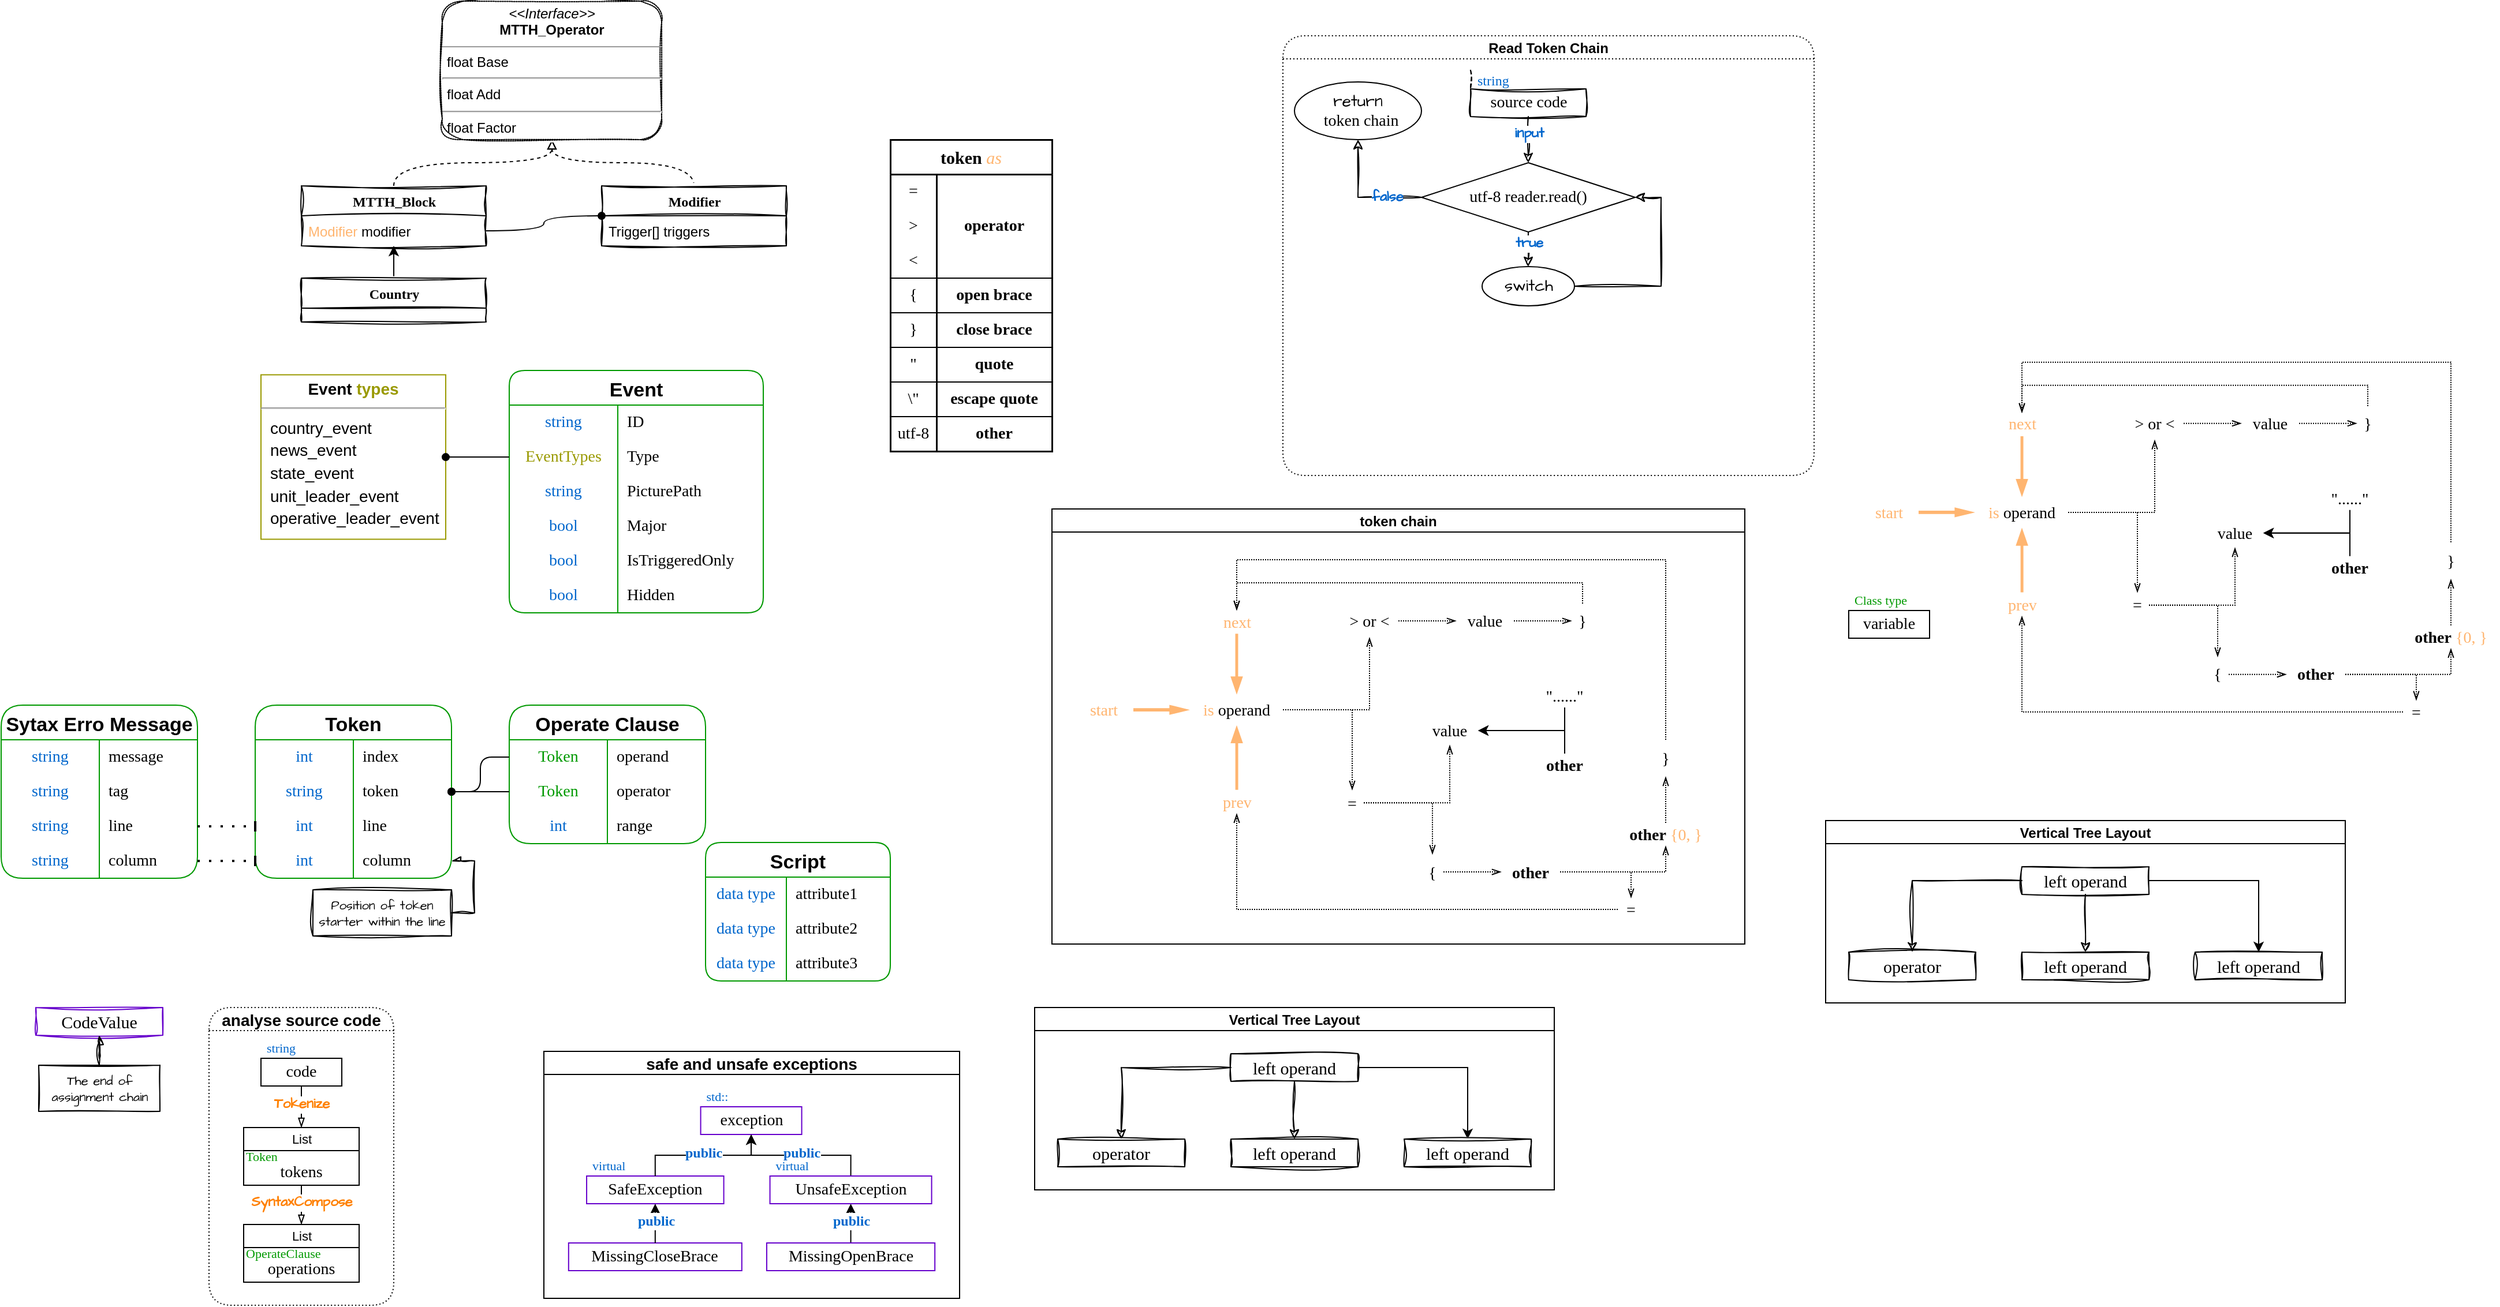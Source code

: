 <mxfile version="21.2.8" type="device">
  <diagram name="页-1" id="Page-1">
    <mxGraphModel dx="1419" dy="952" grid="1" gridSize="10" guides="1" tooltips="1" connect="1" arrows="1" fold="1" page="1" pageScale="1" pageWidth="1169" pageHeight="827" math="1" shadow="0">
      <root>
        <mxCell id="0" />
        <mxCell id="1" parent="0" />
        <mxCell id="NdLmH3b-flT8JhRpCi9Z-281" style="edgeStyle=orthogonalEdgeStyle;hachureGap=4;orthogonalLoop=1;jettySize=auto;html=1;entryX=0.5;entryY=1;entryDx=0;entryDy=0;fontFamily=Architects Daughter;fontSource=https%3A%2F%2Ffonts.googleapis.com%2Fcss%3Ffamily%3DArchitects%2BDaughter;fontSize=16;curved=1;dashed=1;endArrow=block;endFill=0;labelBackgroundColor=none;fontColor=default;" parent="1" source="NdLmH3b-flT8JhRpCi9Z-196" target="NdLmH3b-flT8JhRpCi9Z-253" edge="1">
          <mxGeometry relative="1" as="geometry" />
        </mxCell>
        <mxCell id="NdLmH3b-flT8JhRpCi9Z-196" value="MTTH_Block" style="swimlane;html=1;fontStyle=1;align=center;verticalAlign=top;childLayout=stackLayout;horizontal=1;startSize=26;horizontalStack=0;resizeParent=1;resizeLast=0;collapsible=1;marginBottom=0;swimlaneFillColor=#ffffff;rounded=0;shadow=0;comic=0;labelBackgroundColor=none;strokeWidth=1;fontFamily=Verdana;fontSize=12;sketch=1;curveFitting=1;jiggle=2;" parent="1" vertex="1">
          <mxGeometry x="420" y="330" width="160" height="52" as="geometry">
            <mxRectangle x="420" y="330" width="120" height="30" as="alternateBounds" />
          </mxGeometry>
        </mxCell>
        <mxCell id="NdLmH3b-flT8JhRpCi9Z-197" value="&lt;font color=&quot;#ffb570&quot;&gt;Modifier &lt;/font&gt;modifier" style="text;html=1;strokeColor=none;fillColor=none;align=left;verticalAlign=top;spacingLeft=4;spacingRight=4;whiteSpace=wrap;overflow=hidden;rotatable=0;points=[[0,0.5],[1,0.5]];portConstraint=eastwest;sketch=1;curveFitting=1;jiggle=2;labelBackgroundColor=none;" parent="NdLmH3b-flT8JhRpCi9Z-196" vertex="1">
          <mxGeometry y="26" width="160" height="26" as="geometry" />
        </mxCell>
        <mxCell id="NdLmH3b-flT8JhRpCi9Z-257" style="edgeStyle=orthogonalEdgeStyle;rounded=0;orthogonalLoop=1;jettySize=auto;html=1;entryX=0.5;entryY=1;entryDx=0;entryDy=0;labelBackgroundColor=none;fontColor=default;" parent="1" source="NdLmH3b-flT8JhRpCi9Z-221" target="NdLmH3b-flT8JhRpCi9Z-196" edge="1">
          <mxGeometry relative="1" as="geometry" />
        </mxCell>
        <mxCell id="NdLmH3b-flT8JhRpCi9Z-221" value="Country" style="swimlane;html=1;fontStyle=1;align=center;verticalAlign=top;childLayout=stackLayout;horizontal=1;startSize=26;horizontalStack=0;resizeParent=1;resizeLast=0;collapsible=1;marginBottom=0;swimlaneFillColor=#ffffff;rounded=0;shadow=0;comic=0;labelBackgroundColor=none;strokeWidth=1;fontFamily=Verdana;fontSize=12;sketch=1;curveFitting=1;jiggle=2;" parent="1" vertex="1">
          <mxGeometry x="420" y="410" width="160" height="38" as="geometry" />
        </mxCell>
        <mxCell id="NdLmH3b-flT8JhRpCi9Z-278" style="edgeStyle=orthogonalEdgeStyle;hachureGap=4;orthogonalLoop=1;jettySize=auto;html=1;entryX=0.5;entryY=1;entryDx=0;entryDy=0;fontFamily=Architects Daughter;fontSource=https%3A%2F%2Ffonts.googleapis.com%2Fcss%3Ffamily%3DArchitects%2BDaughter;fontSize=16;curved=1;dashed=1;endArrow=block;endFill=0;labelBackgroundColor=none;fontColor=default;" parent="1" source="NdLmH3b-flT8JhRpCi9Z-242" target="NdLmH3b-flT8JhRpCi9Z-253" edge="1">
          <mxGeometry relative="1" as="geometry" />
        </mxCell>
        <mxCell id="NdLmH3b-flT8JhRpCi9Z-242" value="Modifier" style="swimlane;html=1;fontStyle=1;align=center;verticalAlign=top;childLayout=stackLayout;horizontal=1;startSize=26;horizontalStack=0;resizeParent=1;resizeLast=0;collapsible=1;marginBottom=0;swimlaneFillColor=#ffffff;rounded=0;shadow=0;comic=0;labelBackgroundColor=none;strokeWidth=1;fontFamily=Verdana;fontSize=12;sketch=1;curveFitting=1;jiggle=2;" parent="1" vertex="1">
          <mxGeometry x="680" y="330" width="160" height="52" as="geometry" />
        </mxCell>
        <mxCell id="NdLmH3b-flT8JhRpCi9Z-243" value="Trigger[] triggers" style="text;html=1;strokeColor=none;fillColor=none;align=left;verticalAlign=top;spacingLeft=4;spacingRight=4;whiteSpace=wrap;overflow=hidden;rotatable=0;points=[[0,0.5],[1,0.5]];portConstraint=eastwest;sketch=1;curveFitting=1;jiggle=2;labelBackgroundColor=none;" parent="NdLmH3b-flT8JhRpCi9Z-242" vertex="1">
          <mxGeometry y="26" width="160" height="26" as="geometry" />
        </mxCell>
        <mxCell id="NdLmH3b-flT8JhRpCi9Z-253" value="&lt;p style=&quot;margin:0px;margin-top:4px;text-align:center;&quot;&gt;&lt;i&gt;&amp;lt;&amp;lt;Interface&amp;gt;&amp;gt;&lt;/i&gt;&lt;br&gt;&lt;b&gt;MTTH_Operator&lt;/b&gt;&lt;/p&gt;&lt;hr size=&quot;1&quot;&gt;&lt;p style=&quot;margin:0px;margin-left:4px;&quot;&gt;float Base&lt;/p&gt;&lt;hr&gt;&lt;p style=&quot;margin:0px;margin-left:4px;&quot;&gt;float Add&lt;/p&gt;&lt;hr&gt;&lt;p style=&quot;margin:0px;margin-left:4px;&quot;&gt;float Factor&lt;/p&gt;" style="verticalAlign=top;align=left;overflow=fill;fontSize=12;fontFamily=Helvetica;html=1;whiteSpace=wrap;dashed=1;dashPattern=1 1;fillStyle=auto;rounded=1;glass=0;shadow=0;sketch=1;curveFitting=1;jiggle=2;labelBackgroundColor=none;" parent="1" vertex="1">
          <mxGeometry x="542" y="170" width="190" height="120" as="geometry" />
        </mxCell>
        <mxCell id="NdLmH3b-flT8JhRpCi9Z-266" style="orthogonalLoop=1;jettySize=auto;html=1;endArrow=oval;endFill=1;startArrow=none;startFill=0;edgeStyle=orthogonalEdgeStyle;elbow=vertical;curved=1;labelBackgroundColor=none;fontColor=default;" parent="1" source="NdLmH3b-flT8JhRpCi9Z-197" target="NdLmH3b-flT8JhRpCi9Z-242" edge="1">
          <mxGeometry relative="1" as="geometry" />
        </mxCell>
        <mxCell id="Vjii6AUxURgtL8GIYEIG-1" value="&lt;p style=&quot;border-color: var(--border-color); margin: 4px 0px 0px; text-align: center; font-size: 14px;&quot;&gt;&lt;b style=&quot;border-color: var(--border-color);&quot;&gt;&lt;font style=&quot;border-color: var(--border-color);&quot;&gt;&lt;font style=&quot;border-color: var(--border-color);&quot;&gt;Event&amp;nbsp;&lt;font style=&quot;border-color: var(--border-color);&quot; color=&quot;#999900&quot;&gt;types&lt;/font&gt;&lt;/font&gt;&lt;/font&gt;&lt;/b&gt;&lt;/p&gt;&lt;hr style=&quot;border-color: var(--border-color); font-size: 14px;&quot;&gt;&lt;p style=&quot;border-color: var(--border-color); margin: 0px 0px 0px 8px; line-height: 19.6px; font-size: 14px;&quot;&gt;country_event&lt;br style=&quot;border-color: var(--border-color);&quot;&gt;news_event&lt;br style=&quot;border-color: var(--border-color);&quot;&gt;&lt;span style=&quot;border-color: var(--border-color); background-color: initial;&quot;&gt;state_event&lt;/span&gt;&lt;br style=&quot;border-color: var(--border-color);&quot;&gt;&lt;span style=&quot;border-color: var(--border-color); background-color: initial;&quot;&gt;unit_leader_event&lt;/span&gt;&lt;br style=&quot;border-color: var(--border-color);&quot;&gt;&lt;span style=&quot;border-color: var(--border-color); background-color: initial;&quot;&gt;operative_leader_event&lt;/span&gt;&lt;/p&gt;" style="verticalAlign=top;align=left;overflow=fill;fontSize=12;fontFamily=Helvetica;html=1;whiteSpace=wrap;hachureGap=4;fontSource=https%3A%2F%2Ffonts.googleapis.com%2Fcss%3Ffamily%3DArchitects%2BDaughter;labelBackgroundColor=none;strokeColor=#999900;fillColor=default;" parent="1" vertex="1">
          <mxGeometry x="385" y="493.75" width="160" height="142.5" as="geometry" />
        </mxCell>
        <mxCell id="Vjii6AUxURgtL8GIYEIG-38" value="Event" style="shape=table;startSize=30;container=1;collapsible=0;childLayout=tableLayout;fixedRows=1;rowLines=0;fontStyle=1;strokeColor=#009900;fontSize=17;hachureGap=4;fontFamily=Helvetica;fontColor=#000000;fontSource=https%3A%2F%2Ffonts.googleapis.com%2Fcss%3Ffamily%3DArchitects%2BDaughter;labelBorderColor=none;rounded=1;verticalAlign=middle;" parent="1" vertex="1">
          <mxGeometry x="600" y="490" width="220" height="210" as="geometry" />
        </mxCell>
        <mxCell id="Vjii6AUxURgtL8GIYEIG-39" value="" style="shape=tableRow;horizontal=0;startSize=0;swimlaneHead=0;swimlaneBody=0;top=0;left=0;bottom=0;right=0;collapsible=0;dropTarget=0;fillColor=none;points=[[0,0.5],[1,0.5]];portConstraint=eastwest;strokeColor=inherit;fontSize=16;sketch=1;hachureGap=4;jiggle=2;curveFitting=1;fontFamily=Architects Daughter;fontSource=https%3A%2F%2Ffonts.googleapis.com%2Fcss%3Ffamily%3DArchitects%2BDaughter;" parent="Vjii6AUxURgtL8GIYEIG-38" vertex="1">
          <mxGeometry y="30" width="220" height="30" as="geometry" />
        </mxCell>
        <mxCell id="Vjii6AUxURgtL8GIYEIG-40" value="string" style="shape=partialRectangle;html=1;whiteSpace=wrap;connectable=0;fillColor=none;top=0;left=0;bottom=0;right=0;overflow=hidden;pointerEvents=1;strokeColor=inherit;fontSize=14;sketch=1;hachureGap=4;jiggle=2;curveFitting=1;fontFamily=Verdana;fontColor=#0066CC;" parent="Vjii6AUxURgtL8GIYEIG-39" vertex="1">
          <mxGeometry width="94" height="30" as="geometry">
            <mxRectangle width="94" height="30" as="alternateBounds" />
          </mxGeometry>
        </mxCell>
        <mxCell id="Vjii6AUxURgtL8GIYEIG-41" value="ID" style="shape=partialRectangle;html=1;whiteSpace=wrap;connectable=0;fillColor=none;top=0;left=0;bottom=0;right=0;align=left;spacingLeft=6;overflow=hidden;strokeColor=inherit;fontSize=14;sketch=1;hachureGap=4;jiggle=2;curveFitting=1;fontFamily=Verdana;" parent="Vjii6AUxURgtL8GIYEIG-39" vertex="1">
          <mxGeometry x="94" width="126" height="30" as="geometry">
            <mxRectangle width="126" height="30" as="alternateBounds" />
          </mxGeometry>
        </mxCell>
        <mxCell id="Vjii6AUxURgtL8GIYEIG-42" value="" style="shape=tableRow;horizontal=0;startSize=0;swimlaneHead=0;swimlaneBody=0;top=0;left=0;bottom=0;right=0;collapsible=0;dropTarget=0;fillColor=none;points=[[0,0.5],[1,0.5]];portConstraint=eastwest;strokeColor=inherit;fontSize=16;sketch=1;hachureGap=4;jiggle=2;curveFitting=1;fontFamily=Architects Daughter;fontSource=https%3A%2F%2Ffonts.googleapis.com%2Fcss%3Ffamily%3DArchitects%2BDaughter;" parent="Vjii6AUxURgtL8GIYEIG-38" vertex="1">
          <mxGeometry y="60" width="220" height="30" as="geometry" />
        </mxCell>
        <mxCell id="Vjii6AUxURgtL8GIYEIG-43" value="EventTypes" style="shape=partialRectangle;html=1;whiteSpace=wrap;connectable=0;fillColor=none;top=0;left=0;bottom=0;right=0;overflow=hidden;strokeColor=inherit;fontSize=14;sketch=1;hachureGap=4;jiggle=2;curveFitting=1;fontFamily=Verdana;fontColor=#999900;" parent="Vjii6AUxURgtL8GIYEIG-42" vertex="1">
          <mxGeometry width="94" height="30" as="geometry">
            <mxRectangle width="94" height="30" as="alternateBounds" />
          </mxGeometry>
        </mxCell>
        <mxCell id="Vjii6AUxURgtL8GIYEIG-44" value="Type" style="shape=partialRectangle;html=1;whiteSpace=wrap;connectable=0;fillColor=none;top=0;left=0;bottom=0;right=0;align=left;spacingLeft=6;overflow=hidden;strokeColor=inherit;fontSize=14;sketch=1;hachureGap=4;jiggle=2;curveFitting=1;fontFamily=Verdana;" parent="Vjii6AUxURgtL8GIYEIG-42" vertex="1">
          <mxGeometry x="94" width="126" height="30" as="geometry">
            <mxRectangle width="126" height="30" as="alternateBounds" />
          </mxGeometry>
        </mxCell>
        <mxCell id="Vjii6AUxURgtL8GIYEIG-45" value="" style="shape=tableRow;horizontal=0;startSize=0;swimlaneHead=0;swimlaneBody=0;top=0;left=0;bottom=0;right=0;collapsible=0;dropTarget=0;fillColor=none;points=[[0,0.5],[1,0.5]];portConstraint=eastwest;strokeColor=inherit;fontSize=16;sketch=1;hachureGap=4;jiggle=2;curveFitting=1;fontFamily=Architects Daughter;fontSource=https%3A%2F%2Ffonts.googleapis.com%2Fcss%3Ffamily%3DArchitects%2BDaughter;" parent="Vjii6AUxURgtL8GIYEIG-38" vertex="1">
          <mxGeometry y="90" width="220" height="30" as="geometry" />
        </mxCell>
        <mxCell id="Vjii6AUxURgtL8GIYEIG-46" value="string" style="shape=partialRectangle;html=1;whiteSpace=wrap;connectable=0;fillColor=none;top=0;left=0;bottom=0;right=0;overflow=hidden;strokeColor=inherit;fontSize=14;sketch=1;hachureGap=4;jiggle=2;curveFitting=1;fontFamily=Verdana;fontColor=#0066CC;" parent="Vjii6AUxURgtL8GIYEIG-45" vertex="1">
          <mxGeometry width="94" height="30" as="geometry">
            <mxRectangle width="94" height="30" as="alternateBounds" />
          </mxGeometry>
        </mxCell>
        <mxCell id="Vjii6AUxURgtL8GIYEIG-47" value="PicturePath" style="shape=partialRectangle;html=1;whiteSpace=wrap;connectable=0;fillColor=none;top=0;left=0;bottom=0;right=0;align=left;spacingLeft=6;overflow=hidden;strokeColor=inherit;fontSize=14;sketch=1;hachureGap=4;jiggle=2;curveFitting=1;fontFamily=Verdana;" parent="Vjii6AUxURgtL8GIYEIG-45" vertex="1">
          <mxGeometry x="94" width="126" height="30" as="geometry">
            <mxRectangle width="126" height="30" as="alternateBounds" />
          </mxGeometry>
        </mxCell>
        <mxCell id="Vjii6AUxURgtL8GIYEIG-65" value="" style="shape=tableRow;horizontal=0;startSize=0;swimlaneHead=0;swimlaneBody=0;top=0;left=0;bottom=0;right=0;collapsible=0;dropTarget=0;fillColor=none;points=[[0,0.5],[1,0.5]];portConstraint=eastwest;strokeColor=inherit;fontSize=16;sketch=1;hachureGap=4;jiggle=2;curveFitting=1;fontFamily=Architects Daughter;fontSource=https%3A%2F%2Ffonts.googleapis.com%2Fcss%3Ffamily%3DArchitects%2BDaughter;" parent="Vjii6AUxURgtL8GIYEIG-38" vertex="1">
          <mxGeometry y="120" width="220" height="30" as="geometry" />
        </mxCell>
        <mxCell id="Vjii6AUxURgtL8GIYEIG-66" value="bool" style="shape=partialRectangle;html=1;whiteSpace=wrap;connectable=0;fillColor=none;top=0;left=0;bottom=0;right=0;overflow=hidden;strokeColor=inherit;fontSize=14;sketch=1;hachureGap=4;jiggle=2;curveFitting=1;fontFamily=Verdana;fontColor=#0066CC;" parent="Vjii6AUxURgtL8GIYEIG-65" vertex="1">
          <mxGeometry width="94" height="30" as="geometry">
            <mxRectangle width="94" height="30" as="alternateBounds" />
          </mxGeometry>
        </mxCell>
        <mxCell id="Vjii6AUxURgtL8GIYEIG-67" value="Major" style="shape=partialRectangle;html=1;whiteSpace=wrap;connectable=0;fillColor=none;top=0;left=0;bottom=0;right=0;align=left;spacingLeft=6;overflow=hidden;strokeColor=inherit;fontSize=14;sketch=1;hachureGap=4;jiggle=2;curveFitting=1;fontFamily=Verdana;" parent="Vjii6AUxURgtL8GIYEIG-65" vertex="1">
          <mxGeometry x="94" width="126" height="30" as="geometry">
            <mxRectangle width="126" height="30" as="alternateBounds" />
          </mxGeometry>
        </mxCell>
        <mxCell id="Vjii6AUxURgtL8GIYEIG-61" value="" style="shape=tableRow;horizontal=0;startSize=0;swimlaneHead=0;swimlaneBody=0;top=0;left=0;bottom=0;right=0;collapsible=0;dropTarget=0;fillColor=none;points=[[0,0.5],[1,0.5]];portConstraint=eastwest;strokeColor=inherit;fontSize=16;sketch=1;hachureGap=4;jiggle=2;curveFitting=1;fontFamily=Architects Daughter;fontSource=https%3A%2F%2Ffonts.googleapis.com%2Fcss%3Ffamily%3DArchitects%2BDaughter;" parent="Vjii6AUxURgtL8GIYEIG-38" vertex="1">
          <mxGeometry y="150" width="220" height="30" as="geometry" />
        </mxCell>
        <mxCell id="Vjii6AUxURgtL8GIYEIG-62" value="bool" style="shape=partialRectangle;html=1;whiteSpace=wrap;connectable=0;fillColor=none;top=0;left=0;bottom=0;right=0;overflow=hidden;strokeColor=inherit;fontSize=14;sketch=1;hachureGap=4;jiggle=2;curveFitting=1;fontFamily=Verdana;fontColor=#0066CC;" parent="Vjii6AUxURgtL8GIYEIG-61" vertex="1">
          <mxGeometry width="94" height="30" as="geometry">
            <mxRectangle width="94" height="30" as="alternateBounds" />
          </mxGeometry>
        </mxCell>
        <mxCell id="Vjii6AUxURgtL8GIYEIG-63" value="IsTriggeredOnly" style="shape=partialRectangle;html=1;whiteSpace=wrap;connectable=0;fillColor=none;top=0;left=0;bottom=0;right=0;align=left;spacingLeft=6;overflow=hidden;strokeColor=inherit;fontSize=14;sketch=1;hachureGap=4;jiggle=2;curveFitting=1;fontFamily=Verdana;" parent="Vjii6AUxURgtL8GIYEIG-61" vertex="1">
          <mxGeometry x="94" width="126" height="30" as="geometry">
            <mxRectangle width="126" height="30" as="alternateBounds" />
          </mxGeometry>
        </mxCell>
        <mxCell id="Vjii6AUxURgtL8GIYEIG-86" value="" style="shape=tableRow;horizontal=0;startSize=0;swimlaneHead=0;swimlaneBody=0;top=0;left=0;bottom=0;right=0;collapsible=0;dropTarget=0;fillColor=none;points=[[0,0.5],[1,0.5]];portConstraint=eastwest;strokeColor=inherit;fontSize=16;sketch=1;hachureGap=4;jiggle=2;curveFitting=1;fontFamily=Architects Daughter;fontSource=https%3A%2F%2Ffonts.googleapis.com%2Fcss%3Ffamily%3DArchitects%2BDaughter;" parent="Vjii6AUxURgtL8GIYEIG-38" vertex="1">
          <mxGeometry y="180" width="220" height="30" as="geometry" />
        </mxCell>
        <mxCell id="Vjii6AUxURgtL8GIYEIG-87" value="bool" style="shape=partialRectangle;html=1;whiteSpace=wrap;connectable=0;fillColor=none;top=0;left=0;bottom=0;right=0;overflow=hidden;strokeColor=inherit;fontSize=14;sketch=1;hachureGap=4;jiggle=2;curveFitting=1;fontFamily=Verdana;fontColor=#0066CC;" parent="Vjii6AUxURgtL8GIYEIG-86" vertex="1">
          <mxGeometry width="94" height="30" as="geometry">
            <mxRectangle width="94" height="30" as="alternateBounds" />
          </mxGeometry>
        </mxCell>
        <mxCell id="Vjii6AUxURgtL8GIYEIG-88" value="Hidden" style="shape=partialRectangle;html=1;whiteSpace=wrap;connectable=0;fillColor=none;top=0;left=0;bottom=0;right=0;align=left;spacingLeft=6;overflow=hidden;strokeColor=inherit;fontSize=14;sketch=1;hachureGap=4;jiggle=2;curveFitting=1;fontFamily=Verdana;" parent="Vjii6AUxURgtL8GIYEIG-86" vertex="1">
          <mxGeometry x="94" width="126" height="30" as="geometry">
            <mxRectangle width="126" height="30" as="alternateBounds" />
          </mxGeometry>
        </mxCell>
        <mxCell id="Vjii6AUxURgtL8GIYEIG-64" style="edgeStyle=orthogonalEdgeStyle;rounded=1;hachureGap=4;orthogonalLoop=1;jettySize=auto;html=1;fontFamily=Helvetica;fontSource=https%3A%2F%2Ffonts.googleapis.com%2Fcss%3Ffamily%3DArchitects%2BDaughter;fontSize=11;labelBackgroundColor=none;endArrow=oval;endFill=1;startArrow=none;startFill=0;curved=1;" parent="1" source="Vjii6AUxURgtL8GIYEIG-42" target="Vjii6AUxURgtL8GIYEIG-1" edge="1">
          <mxGeometry relative="1" as="geometry" />
        </mxCell>
        <mxCell id="Vjii6AUxURgtL8GIYEIG-114" value="Script" style="shape=table;startSize=30;container=1;collapsible=0;childLayout=tableLayout;fixedRows=1;rowLines=0;fontStyle=1;strokeColor=#009900;fontSize=17;hachureGap=4;fontFamily=Helvetica;fontColor=#000000;fontSource=https%3A%2F%2Ffonts.googleapis.com%2Fcss%3Ffamily%3DArchitects%2BDaughter;labelBorderColor=none;rounded=1;swimlaneLine=1;verticalAlign=middle;" parent="1" vertex="1">
          <mxGeometry x="770" y="899" width="160" height="120" as="geometry" />
        </mxCell>
        <mxCell id="Vjii6AUxURgtL8GIYEIG-115" value="" style="shape=tableRow;horizontal=0;startSize=0;swimlaneHead=0;swimlaneBody=0;top=0;left=0;bottom=0;right=0;collapsible=0;dropTarget=0;fillColor=none;points=[[0,0.5],[1,0.5]];portConstraint=eastwest;strokeColor=inherit;fontSize=16;sketch=1;hachureGap=4;jiggle=2;curveFitting=1;fontFamily=Architects Daughter;fontSource=https%3A%2F%2Ffonts.googleapis.com%2Fcss%3Ffamily%3DArchitects%2BDaughter;" parent="Vjii6AUxURgtL8GIYEIG-114" vertex="1">
          <mxGeometry y="30" width="160" height="30" as="geometry" />
        </mxCell>
        <mxCell id="Vjii6AUxURgtL8GIYEIG-116" value="data type" style="shape=partialRectangle;html=1;whiteSpace=wrap;connectable=0;fillColor=none;top=0;left=0;bottom=0;right=0;overflow=hidden;pointerEvents=1;strokeColor=inherit;fontSize=14;sketch=1;hachureGap=4;jiggle=2;curveFitting=1;fontFamily=Verdana;fontColor=#0066CC;fontSource=https%3A%2F%2Ffonts.googleapis.com%2Fcss%3Ffamily%3DArchitects%2BDaughter;" parent="Vjii6AUxURgtL8GIYEIG-115" vertex="1">
          <mxGeometry width="70" height="30" as="geometry">
            <mxRectangle width="70" height="30" as="alternateBounds" />
          </mxGeometry>
        </mxCell>
        <mxCell id="Vjii6AUxURgtL8GIYEIG-117" value="attribute1" style="shape=partialRectangle;html=1;whiteSpace=wrap;connectable=0;fillColor=none;top=0;left=0;bottom=0;right=0;align=left;spacingLeft=6;overflow=hidden;strokeColor=inherit;fontSize=14;sketch=1;hachureGap=4;jiggle=2;curveFitting=1;fontFamily=Verdana;fontSource=https%3A%2F%2Ffonts.googleapis.com%2Fcss%3Ffamily%3DArchitects%2BDaughter;" parent="Vjii6AUxURgtL8GIYEIG-115" vertex="1">
          <mxGeometry x="70" width="90" height="30" as="geometry">
            <mxRectangle width="90" height="30" as="alternateBounds" />
          </mxGeometry>
        </mxCell>
        <mxCell id="Vjii6AUxURgtL8GIYEIG-118" value="" style="shape=tableRow;horizontal=0;startSize=0;swimlaneHead=0;swimlaneBody=0;top=0;left=0;bottom=0;right=0;collapsible=0;dropTarget=0;fillColor=none;points=[[0,0.5],[1,0.5]];portConstraint=eastwest;strokeColor=inherit;fontSize=16;sketch=1;hachureGap=4;jiggle=2;curveFitting=1;fontFamily=Architects Daughter;fontSource=https%3A%2F%2Ffonts.googleapis.com%2Fcss%3Ffamily%3DArchitects%2BDaughter;" parent="Vjii6AUxURgtL8GIYEIG-114" vertex="1">
          <mxGeometry y="60" width="160" height="30" as="geometry" />
        </mxCell>
        <mxCell id="Vjii6AUxURgtL8GIYEIG-119" value="data type" style="shape=partialRectangle;html=1;whiteSpace=wrap;connectable=0;fillColor=none;top=0;left=0;bottom=0;right=0;overflow=hidden;strokeColor=inherit;fontSize=14;sketch=1;hachureGap=4;jiggle=2;curveFitting=1;fontFamily=Verdana;fontColor=#0066CC;fontSource=https%3A%2F%2Ffonts.googleapis.com%2Fcss%3Ffamily%3DArchitects%2BDaughter;" parent="Vjii6AUxURgtL8GIYEIG-118" vertex="1">
          <mxGeometry width="70" height="30" as="geometry">
            <mxRectangle width="70" height="30" as="alternateBounds" />
          </mxGeometry>
        </mxCell>
        <mxCell id="Vjii6AUxURgtL8GIYEIG-120" value="attribute2" style="shape=partialRectangle;html=1;whiteSpace=wrap;connectable=0;fillColor=none;top=0;left=0;bottom=0;right=0;align=left;spacingLeft=6;overflow=hidden;strokeColor=inherit;fontSize=14;sketch=1;hachureGap=4;jiggle=2;curveFitting=1;fontFamily=Verdana;fontSource=https%3A%2F%2Ffonts.googleapis.com%2Fcss%3Ffamily%3DArchitects%2BDaughter;" parent="Vjii6AUxURgtL8GIYEIG-118" vertex="1">
          <mxGeometry x="70" width="90" height="30" as="geometry">
            <mxRectangle width="90" height="30" as="alternateBounds" />
          </mxGeometry>
        </mxCell>
        <mxCell id="Vjii6AUxURgtL8GIYEIG-121" value="" style="shape=tableRow;horizontal=0;startSize=0;swimlaneHead=0;swimlaneBody=0;top=0;left=0;bottom=0;right=0;collapsible=0;dropTarget=0;fillColor=none;points=[[0,0.5],[1,0.5]];portConstraint=eastwest;strokeColor=inherit;fontSize=16;sketch=1;hachureGap=4;jiggle=2;curveFitting=1;fontFamily=Architects Daughter;fontSource=https%3A%2F%2Ffonts.googleapis.com%2Fcss%3Ffamily%3DArchitects%2BDaughter;" parent="Vjii6AUxURgtL8GIYEIG-114" vertex="1">
          <mxGeometry y="90" width="160" height="30" as="geometry" />
        </mxCell>
        <mxCell id="Vjii6AUxURgtL8GIYEIG-122" value="data type" style="shape=partialRectangle;html=1;whiteSpace=wrap;connectable=0;fillColor=none;top=0;left=0;bottom=0;right=0;overflow=hidden;strokeColor=inherit;fontSize=14;sketch=1;hachureGap=4;jiggle=2;curveFitting=1;fontFamily=Verdana;fontColor=#0066CC;fontSource=https%3A%2F%2Ffonts.googleapis.com%2Fcss%3Ffamily%3DArchitects%2BDaughter;" parent="Vjii6AUxURgtL8GIYEIG-121" vertex="1">
          <mxGeometry width="70" height="30" as="geometry">
            <mxRectangle width="70" height="30" as="alternateBounds" />
          </mxGeometry>
        </mxCell>
        <mxCell id="Vjii6AUxURgtL8GIYEIG-123" value="attribute3" style="shape=partialRectangle;html=1;whiteSpace=wrap;connectable=0;fillColor=none;top=0;left=0;bottom=0;right=0;align=left;spacingLeft=6;overflow=hidden;strokeColor=inherit;fontSize=14;sketch=1;hachureGap=4;jiggle=2;curveFitting=1;fontFamily=Verdana;fontSource=https%3A%2F%2Ffonts.googleapis.com%2Fcss%3Ffamily%3DArchitects%2BDaughter;" parent="Vjii6AUxURgtL8GIYEIG-121" vertex="1">
          <mxGeometry x="70" width="90" height="30" as="geometry">
            <mxRectangle width="90" height="30" as="alternateBounds" />
          </mxGeometry>
        </mxCell>
        <mxCell id="4ylQi8chV3VAhu0jrpGG-318" value="CodeValue" style="whiteSpace=wrap;html=1;align=center;sketch=1;hachureGap=4;jiggle=2;curveFitting=1;fontFamily=Verdana;fontSize=15;strokeColor=#6600CC;fontSource=https%3A%2F%2Ffonts.googleapis.com%2Fcss%3Ffamily%3DArchitects%2BDaughter;" parent="1" vertex="1">
          <mxGeometry x="190" y="1042" width="110" height="24" as="geometry" />
        </mxCell>
        <mxCell id="4ylQi8chV3VAhu0jrpGG-319" value="The end of assignment chain" style="shape=note;size=0;whiteSpace=wrap;html=1;sketch=1;hachureGap=4;jiggle=1;curveFitting=1;fontFamily=Architects Daughter;fontSource=https%3A%2F%2Ffonts.googleapis.com%2Fcss%3Ffamily%3DArchitects%2BDaughter;fontSize=11;align=center;" parent="1" vertex="1">
          <mxGeometry x="192.5" y="1092" width="105" height="40" as="geometry" />
        </mxCell>
        <mxCell id="4ylQi8chV3VAhu0jrpGG-320" style="edgeStyle=orthogonalEdgeStyle;rounded=0;sketch=1;hachureGap=4;jiggle=2;curveFitting=1;orthogonalLoop=1;jettySize=auto;html=1;fontFamily=Architects Daughter;fontSource=https%3A%2F%2Ffonts.googleapis.com%2Fcss%3Ffamily%3DArchitects%2BDaughter;fontSize=16;endArrow=none;endFill=0;startArrow=async;startFill=0;" parent="1" source="4ylQi8chV3VAhu0jrpGG-318" target="4ylQi8chV3VAhu0jrpGG-319" edge="1">
          <mxGeometry relative="1" as="geometry">
            <mxPoint x="410" y="1082" as="sourcePoint" />
            <mxPoint x="440" y="1137" as="targetPoint" />
          </mxGeometry>
        </mxCell>
        <mxCell id="4ylQi8chV3VAhu0jrpGG-406" value="Vertical Tree Layout" style="swimlane;startSize=20;horizontal=1;childLayout=treeLayout;horizontalTree=0;resizable=0;containerType=tree;fontSize=12;hachureGap=4;fontFamily=Helvetica;fontSource=https%3A%2F%2Ffonts.googleapis.com%2Fcss%3Ffamily%3DArchitects%2BDaughter;rounded=0;arcSize=50;" parent="1" vertex="1">
          <mxGeometry x="1740" y="880" width="450" height="158" as="geometry" />
        </mxCell>
        <mxCell id="4ylQi8chV3VAhu0jrpGG-412" value="left operand" style="whiteSpace=wrap;html=1;align=center;sketch=1;hachureGap=4;jiggle=2;curveFitting=1;fontFamily=Verdana;fontSize=15;fontSource=https%3A%2F%2Ffonts.googleapis.com%2Fcss%3Ffamily%3DArchitects%2BDaughter;" parent="4ylQi8chV3VAhu0jrpGG-406" vertex="1">
          <mxGeometry x="170" y="40" width="110" height="24" as="geometry" />
        </mxCell>
        <mxCell id="4ylQi8chV3VAhu0jrpGG-413" value="" style="edgeStyle=orthogonalEdgeStyle;rounded=0;sketch=1;hachureGap=4;jiggle=2;curveFitting=1;orthogonalLoop=1;jettySize=auto;html=1;" parent="4ylQi8chV3VAhu0jrpGG-406" source="4ylQi8chV3VAhu0jrpGG-412" target="4ylQi8chV3VAhu0jrpGG-414" edge="1">
          <mxGeometry relative="1" as="geometry" />
        </mxCell>
        <mxCell id="4ylQi8chV3VAhu0jrpGG-414" value="operator" style="whiteSpace=wrap;html=1;align=center;sketch=1;hachureGap=4;jiggle=2;curveFitting=1;fontFamily=Verdana;fontSize=15;fontSource=https%3A%2F%2Ffonts.googleapis.com%2Fcss%3Ffamily%3DArchitects%2BDaughter;" parent="4ylQi8chV3VAhu0jrpGG-406" vertex="1">
          <mxGeometry x="20" y="114" width="110" height="24" as="geometry" />
        </mxCell>
        <mxCell id="4ylQi8chV3VAhu0jrpGG-415" value="" style="edgeStyle=orthogonalEdgeStyle;rounded=0;sketch=1;hachureGap=4;jiggle=2;curveFitting=1;orthogonalLoop=1;jettySize=auto;html=1;" parent="4ylQi8chV3VAhu0jrpGG-406" source="4ylQi8chV3VAhu0jrpGG-412" target="4ylQi8chV3VAhu0jrpGG-416" edge="1">
          <mxGeometry relative="1" as="geometry" />
        </mxCell>
        <mxCell id="4ylQi8chV3VAhu0jrpGG-416" value="left operand" style="whiteSpace=wrap;html=1;align=center;sketch=1;hachureGap=4;jiggle=2;curveFitting=1;fontFamily=Verdana;fontSize=15;fontSource=https%3A%2F%2Ffonts.googleapis.com%2Fcss%3Ffamily%3DArchitects%2BDaughter;" parent="4ylQi8chV3VAhu0jrpGG-406" vertex="1">
          <mxGeometry x="170" y="114" width="110" height="24" as="geometry" />
        </mxCell>
        <mxCell id="a0WJ-egqFYVlKW1pb-v4-191" value="" style="edgeStyle=orthogonalEdgeStyle;rounded=0;orthogonalLoop=1;jettySize=auto;html=1;" parent="4ylQi8chV3VAhu0jrpGG-406" source="4ylQi8chV3VAhu0jrpGG-412" target="a0WJ-egqFYVlKW1pb-v4-192" edge="1">
          <mxGeometry relative="1" as="geometry" />
        </mxCell>
        <mxCell id="a0WJ-egqFYVlKW1pb-v4-192" value="left operand" style="whiteSpace=wrap;html=1;align=center;sketch=1;hachureGap=4;jiggle=2;curveFitting=1;fontFamily=Verdana;fontSize=15;fontSource=https%3A%2F%2Ffonts.googleapis.com%2Fcss%3Ffamily%3DArchitects%2BDaughter;" parent="4ylQi8chV3VAhu0jrpGG-406" vertex="1">
          <mxGeometry x="320" y="114" width="110" height="24" as="geometry" />
        </mxCell>
        <mxCell id="4ylQi8chV3VAhu0jrpGG-456" value="Read Token Chain" style="swimlane;hachureGap=4;fontFamily=Helvetica;fontSource=https%3A%2F%2Ffonts.googleapis.com%2Fcss%3Ffamily%3DArchitects%2BDaughter;fontSize=12;collapsible=0;startSize=20;rounded=1;arcSize=50;dashed=1;dashPattern=1 2;" parent="1" vertex="1">
          <mxGeometry x="1270" y="200" width="460" height="381" as="geometry" />
        </mxCell>
        <mxCell id="4ylQi8chV3VAhu0jrpGG-477" value="" style="group;sketch=1;hachureGap=4;jiggle=2;curveFitting=1;fontFamily=Architects Daughter;fontSource=https%3A%2F%2Ffonts.googleapis.com%2Fcss%3Ffamily%3DArchitects%2BDaughter;fontSize=20;" parent="4ylQi8chV3VAhu0jrpGG-456" vertex="1" connectable="0">
          <mxGeometry x="162.5" y="30" width="100" height="40" as="geometry" />
        </mxCell>
        <mxCell id="4ylQi8chV3VAhu0jrpGG-478" value="source code" style="whiteSpace=wrap;html=1;align=center;sketch=1;hachureGap=4;jiggle=2;curveFitting=1;fontFamily=Verdana;fontSize=14;fontSource=https%3A%2F%2Ffonts.googleapis.com%2Fcss%3Ffamily%3DArchitects%2BDaughter;" parent="4ylQi8chV3VAhu0jrpGG-477" vertex="1">
          <mxGeometry y="16" width="100" height="24" as="geometry" />
        </mxCell>
        <mxCell id="4ylQi8chV3VAhu0jrpGG-479" value="string" style="shape=partialRectangle;fillColor=none;align=left;verticalAlign=middle;strokeColor=none;spacingLeft=4;rotatable=0;points=[[0,0.5],[1,0.5]];portConstraint=eastwest;dropTarget=0;hachureGap=4;fontFamily=Comic Sans MS;fontSize=12;fontColor=#0066CC;gradientColor=none;spacingRight=4;horizontal=1;sketch=1;curveFitting=1;jiggle=2;fontSource=https%3A%2F%2Ffonts.googleapis.com%2Fcss%3Ffamily%3DArchitects%2BDaughter;" parent="4ylQi8chV3VAhu0jrpGG-477" vertex="1">
          <mxGeometry width="54.838" height="16" as="geometry" />
        </mxCell>
        <mxCell id="4ylQi8chV3VAhu0jrpGG-480" value="" style="shape=partialRectangle;top=0;left=0;bottom=0;fillColor=none;stokeWidth=1;dashed=1;align=left;verticalAlign=middle;spacingLeft=4;spacingRight=4;overflow=hidden;rotatable=0;points=[];portConstraint=eastwest;part=1;sketch=1;hachureGap=4;jiggle=2;curveFitting=1;fontFamily=Architects Daughter;fontSource=https%3A%2F%2Ffonts.googleapis.com%2Fcss%3Ffamily%3DArchitects%2BDaughter;fontSize=20;" parent="4ylQi8chV3VAhu0jrpGG-479" vertex="1" connectable="0">
          <mxGeometry x="-6.452" width="6.452" height="16" as="geometry" />
        </mxCell>
        <mxCell id="4ylQi8chV3VAhu0jrpGG-475" value="" style="endArrow=classic;html=1;rounded=0;hachureGap=4;fontFamily=Architects Daughter;fontSource=https%3A%2F%2Ffonts.googleapis.com%2Fcss%3Ffamily%3DArchitects%2BDaughter;fontSize=16;exitX=0.5;exitY=1;exitDx=0;exitDy=0;sketch=1;curveFitting=1;jiggle=2;edgeStyle=orthogonalEdgeStyle;" parent="4ylQi8chV3VAhu0jrpGG-456" source="4ylQi8chV3VAhu0jrpGG-478" target="4ylQi8chV3VAhu0jrpGG-545" edge="1">
          <mxGeometry relative="1" as="geometry">
            <mxPoint x="189.5" y="80" as="sourcePoint" />
            <mxPoint x="223.589" y="100.0" as="targetPoint" />
          </mxGeometry>
        </mxCell>
        <mxCell id="4ylQi8chV3VAhu0jrpGG-476" value="&lt;font color=&quot;#0066cc&quot; style=&quot;font-size: 12px;&quot;&gt;&lt;b&gt;input&lt;/b&gt;&lt;/font&gt;" style="edgeLabel;resizable=0;html=1;align=center;verticalAlign=middle;sketch=1;hachureGap=4;jiggle=2;curveFitting=1;fontFamily=Architects Daughter;fontSize=12;horizontal=1;labelBackgroundColor=default;fontColor=#FF8000;fontSource=https%3A%2F%2Ffonts.googleapis.com%2Fcss%3Ffamily%3DArchitects%2BDaughter;" parent="4ylQi8chV3VAhu0jrpGG-475" connectable="0" vertex="1">
          <mxGeometry relative="1" as="geometry">
            <mxPoint y="-5" as="offset" />
          </mxGeometry>
        </mxCell>
        <mxCell id="4ylQi8chV3VAhu0jrpGG-545" value="&lt;font face=&quot;Comic Sans MS&quot; style=&quot;font-size: 14px;&quot;&gt;utf-8 reader.read()&lt;/font&gt;" style="rhombus;whiteSpace=wrap;html=1;hachureGap=4;fontFamily=Architects Daughter;fontSource=https%3A%2F%2Ffonts.googleapis.com%2Fcss%3Ffamily%3DArchitects%2BDaughter;fontSize=14;" parent="4ylQi8chV3VAhu0jrpGG-456" vertex="1">
          <mxGeometry x="120" y="110" width="185" height="60" as="geometry" />
        </mxCell>
        <mxCell id="4ylQi8chV3VAhu0jrpGG-551" value="" style="endArrow=classic;html=1;rounded=0;hachureGap=4;fontFamily=Architects Daughter;fontSource=https%3A%2F%2Ffonts.googleapis.com%2Fcss%3Ffamily%3DArchitects%2BDaughter;fontSize=16;exitX=0;exitY=0.5;exitDx=0;exitDy=0;sketch=1;curveFitting=1;jiggle=2;entryX=0.5;entryY=1;entryDx=0;entryDy=0;edgeStyle=orthogonalEdgeStyle;" parent="4ylQi8chV3VAhu0jrpGG-456" source="4ylQi8chV3VAhu0jrpGG-545" target="4ylQi8chV3VAhu0jrpGG-553" edge="1">
          <mxGeometry relative="1" as="geometry">
            <mxPoint x="50" y="140" as="sourcePoint" />
            <mxPoint x="40" y="140" as="targetPoint" />
          </mxGeometry>
        </mxCell>
        <mxCell id="4ylQi8chV3VAhu0jrpGG-552" value="&lt;font color=&quot;#0066cc&quot;&gt;&lt;b&gt;false&lt;/b&gt;&lt;/font&gt;" style="edgeLabel;resizable=0;html=1;align=center;verticalAlign=middle;sketch=1;hachureGap=4;jiggle=2;curveFitting=1;fontFamily=Architects Daughter;fontSize=12;horizontal=1;labelBackgroundColor=default;fontColor=#FF8000;fontSource=https%3A%2F%2Ffonts.googleapis.com%2Fcss%3Ffamily%3DArchitects%2BDaughter;" parent="4ylQi8chV3VAhu0jrpGG-551" connectable="0" vertex="1">
          <mxGeometry relative="1" as="geometry">
            <mxPoint x="22" as="offset" />
          </mxGeometry>
        </mxCell>
        <mxCell id="4ylQi8chV3VAhu0jrpGG-553" value="return&lt;br style=&quot;font-size: 14px;&quot;&gt;&amp;nbsp;&lt;font face=&quot;Verdana&quot; style=&quot;font-size: 14px;&quot;&gt;token chain&lt;/font&gt;" style="ellipse;whiteSpace=wrap;html=1;hachureGap=4;fontFamily=Architects Daughter;fontSource=https%3A%2F%2Ffonts.googleapis.com%2Fcss%3Ffamily%3DArchitects%2BDaughter;fontSize=14;verticalAlign=middle;" parent="4ylQi8chV3VAhu0jrpGG-456" vertex="1">
          <mxGeometry x="10" y="40" width="110" height="50" as="geometry" />
        </mxCell>
        <mxCell id="4ylQi8chV3VAhu0jrpGG-548" value="" style="endArrow=classic;html=1;rounded=0;hachureGap=4;fontFamily=Architects Daughter;fontSource=https%3A%2F%2Ffonts.googleapis.com%2Fcss%3Ffamily%3DArchitects%2BDaughter;fontSize=16;exitX=0.5;exitY=1;exitDx=0;exitDy=0;sketch=1;curveFitting=1;jiggle=2;edgeStyle=orthogonalEdgeStyle;" parent="4ylQi8chV3VAhu0jrpGG-456" source="4ylQi8chV3VAhu0jrpGG-545" target="4ylQi8chV3VAhu0jrpGG-556" edge="1">
          <mxGeometry relative="1" as="geometry">
            <mxPoint x="212.21" y="185" as="sourcePoint" />
            <mxPoint x="212.21" y="225" as="targetPoint" />
          </mxGeometry>
        </mxCell>
        <mxCell id="4ylQi8chV3VAhu0jrpGG-549" value="&lt;font color=&quot;#0066cc&quot; style=&quot;font-size: 12px;&quot;&gt;&lt;b&gt;true&lt;/b&gt;&lt;/font&gt;" style="edgeLabel;resizable=0;html=1;align=center;verticalAlign=middle;sketch=1;hachureGap=4;jiggle=2;curveFitting=1;fontFamily=Architects Daughter;fontSize=12;horizontal=1;labelBackgroundColor=default;fontColor=#FF8000;fontSource=https%3A%2F%2Ffonts.googleapis.com%2Fcss%3Ffamily%3DArchitects%2BDaughter;" parent="4ylQi8chV3VAhu0jrpGG-548" connectable="0" vertex="1">
          <mxGeometry relative="1" as="geometry">
            <mxPoint y="-5" as="offset" />
          </mxGeometry>
        </mxCell>
        <mxCell id="4ylQi8chV3VAhu0jrpGG-563" style="edgeStyle=orthogonalEdgeStyle;rounded=0;sketch=1;hachureGap=4;jiggle=2;curveFitting=1;orthogonalLoop=1;jettySize=auto;html=1;entryX=1;entryY=0.5;entryDx=0;entryDy=0;fontFamily=Architects Daughter;fontSource=https%3A%2F%2Ffonts.googleapis.com%2Fcss%3Ffamily%3DArchitects%2BDaughter;fontSize=16;" parent="4ylQi8chV3VAhu0jrpGG-456" source="4ylQi8chV3VAhu0jrpGG-556" target="4ylQi8chV3VAhu0jrpGG-545" edge="1">
          <mxGeometry relative="1" as="geometry">
            <Array as="points">
              <mxPoint x="327.5" y="217" />
              <mxPoint x="327.5" y="140" />
            </Array>
          </mxGeometry>
        </mxCell>
        <mxCell id="4ylQi8chV3VAhu0jrpGG-556" value="switch" style="ellipse;whiteSpace=wrap;html=1;hachureGap=4;fontFamily=Architects Daughter;fontSource=https%3A%2F%2Ffonts.googleapis.com%2Fcss%3Ffamily%3DArchitects%2BDaughter;fontSize=14;" parent="4ylQi8chV3VAhu0jrpGG-456" vertex="1">
          <mxGeometry x="172.5" y="200" width="80" height="34" as="geometry" />
        </mxCell>
        <mxCell id="4ylQi8chV3VAhu0jrpGG-482" value="token &lt;span style=&quot;font-weight: normal;&quot;&gt;&lt;i&gt;&lt;font color=&quot;#ffb570&quot;&gt;as&lt;/font&gt;&lt;/i&gt;&lt;/span&gt;" style="shape=table;startSize=30;container=1;collapsible=0;childLayout=tableLayout;fixedRows=1;rowLines=0;fontStyle=1;align=center;resizeLast=1;html=1;whiteSpace=wrap;hachureGap=4;fontFamily=Verdana;fontSource=https%3A%2F%2Ffonts.googleapis.com%2Fcss%3Ffamily%3DArchitects%2BDaughter;fontSize=15;connectable=1;strokeWidth=1.5;" parent="1" vertex="1">
          <mxGeometry x="930" y="290" width="140" height="270" as="geometry" />
        </mxCell>
        <mxCell id="4ylQi8chV3VAhu0jrpGG-483" value="" style="shape=tableRow;horizontal=0;startSize=0;swimlaneHead=0;swimlaneBody=0;fillColor=none;collapsible=0;dropTarget=0;points=[[0,0.5],[1,0.5]];portConstraint=eastwest;top=0;left=0;right=0;bottom=0;html=1;hachureGap=4;fontFamily=Architects Daughter;fontSource=https%3A%2F%2Ffonts.googleapis.com%2Fcss%3Ffamily%3DArchitects%2BDaughter;fontSize=20;" parent="4ylQi8chV3VAhu0jrpGG-482" vertex="1">
          <mxGeometry y="30" width="140" height="30" as="geometry" />
        </mxCell>
        <mxCell id="4ylQi8chV3VAhu0jrpGG-484" value="=" style="shape=partialRectangle;connectable=0;fillColor=none;top=0;left=0;bottom=0;right=0;fontStyle=0;overflow=hidden;html=1;whiteSpace=wrap;hachureGap=4;fontFamily=Verdana;fontSize=14;align=center;spacingLeft=0;" parent="4ylQi8chV3VAhu0jrpGG-483" vertex="1">
          <mxGeometry width="40" height="30" as="geometry">
            <mxRectangle width="40" height="30" as="alternateBounds" />
          </mxGeometry>
        </mxCell>
        <mxCell id="4ylQi8chV3VAhu0jrpGG-485" value="" style="shape=partialRectangle;connectable=0;fillColor=none;top=0;left=0;bottom=0;right=0;align=center;spacingLeft=0;fontStyle=1;overflow=hidden;html=1;whiteSpace=wrap;hachureGap=4;fontFamily=Comic Sans MS;fontSize=14;" parent="4ylQi8chV3VAhu0jrpGG-483" vertex="1">
          <mxGeometry x="40" width="100" height="30" as="geometry">
            <mxRectangle width="100" height="30" as="alternateBounds" />
          </mxGeometry>
        </mxCell>
        <mxCell id="4ylQi8chV3VAhu0jrpGG-507" value="" style="shape=tableRow;horizontal=0;startSize=0;swimlaneHead=0;swimlaneBody=0;fillColor=none;collapsible=0;dropTarget=0;points=[[0,0.5],[1,0.5]];portConstraint=eastwest;top=0;left=0;right=0;bottom=0;html=1;hachureGap=4;fontFamily=Architects Daughter;fontSource=https%3A%2F%2Ffonts.googleapis.com%2Fcss%3Ffamily%3DArchitects%2BDaughter;fontSize=20;" parent="4ylQi8chV3VAhu0jrpGG-482" vertex="1">
          <mxGeometry y="60" width="140" height="30" as="geometry" />
        </mxCell>
        <mxCell id="4ylQi8chV3VAhu0jrpGG-508" value="&amp;gt;" style="shape=partialRectangle;connectable=0;fillColor=none;top=0;left=0;bottom=0;right=0;fontStyle=0;overflow=hidden;html=1;whiteSpace=wrap;hachureGap=4;fontFamily=Verdana;fontSize=14;align=center;spacingLeft=0;" parent="4ylQi8chV3VAhu0jrpGG-507" vertex="1">
          <mxGeometry width="40" height="30" as="geometry">
            <mxRectangle width="40" height="30" as="alternateBounds" />
          </mxGeometry>
        </mxCell>
        <mxCell id="4ylQi8chV3VAhu0jrpGG-509" value="operator" style="shape=partialRectangle;connectable=0;fillColor=none;top=0;left=0;bottom=0;right=0;align=center;spacingLeft=0;fontStyle=1;overflow=hidden;html=1;whiteSpace=wrap;hachureGap=4;fontFamily=Comic Sans MS;fontSize=14;" parent="4ylQi8chV3VAhu0jrpGG-507" vertex="1">
          <mxGeometry x="40" width="100" height="30" as="geometry">
            <mxRectangle width="100" height="30" as="alternateBounds" />
          </mxGeometry>
        </mxCell>
        <mxCell id="4ylQi8chV3VAhu0jrpGG-486" value="" style="shape=tableRow;horizontal=0;startSize=0;swimlaneHead=0;swimlaneBody=0;fillColor=none;collapsible=0;dropTarget=0;points=[[0,0.5],[1,0.5]];portConstraint=eastwest;top=0;left=0;right=0;bottom=1;html=1;hachureGap=4;fontFamily=Architects Daughter;fontSource=https%3A%2F%2Ffonts.googleapis.com%2Fcss%3Ffamily%3DArchitects%2BDaughter;fontSize=20;" parent="4ylQi8chV3VAhu0jrpGG-482" vertex="1">
          <mxGeometry y="90" width="140" height="30" as="geometry" />
        </mxCell>
        <mxCell id="4ylQi8chV3VAhu0jrpGG-487" value="&amp;lt;" style="shape=partialRectangle;connectable=0;fillColor=none;top=0;left=0;bottom=0;right=0;fontStyle=0;overflow=hidden;html=1;whiteSpace=wrap;hachureGap=4;fontFamily=Verdana;fontSource=https%3A%2F%2Ffonts.googleapis.com%2Fcss%3Ffamily%3DArchitects%2BDaughter;fontSize=14;align=center;spacingLeft=0;" parent="4ylQi8chV3VAhu0jrpGG-486" vertex="1">
          <mxGeometry width="40" height="30" as="geometry">
            <mxRectangle width="40" height="30" as="alternateBounds" />
          </mxGeometry>
        </mxCell>
        <mxCell id="4ylQi8chV3VAhu0jrpGG-488" value="" style="shape=partialRectangle;connectable=0;fillColor=none;top=0;left=0;bottom=0;right=0;align=center;spacingLeft=0;fontStyle=1;overflow=hidden;html=1;whiteSpace=wrap;hachureGap=4;fontFamily=Comic Sans MS;fontSize=14;" parent="4ylQi8chV3VAhu0jrpGG-486" vertex="1">
          <mxGeometry x="40" width="100" height="30" as="geometry">
            <mxRectangle width="100" height="30" as="alternateBounds" />
          </mxGeometry>
        </mxCell>
        <mxCell id="4ylQi8chV3VAhu0jrpGG-534" value="" style="shape=tableRow;horizontal=0;startSize=0;swimlaneHead=0;swimlaneBody=0;fillColor=none;collapsible=0;dropTarget=0;points=[[0,0.5],[1,0.5]];portConstraint=eastwest;top=0;left=0;right=0;bottom=1;html=1;hachureGap=4;fontFamily=Architects Daughter;fontSource=https%3A%2F%2Ffonts.googleapis.com%2Fcss%3Ffamily%3DArchitects%2BDaughter;fontSize=20;" parent="4ylQi8chV3VAhu0jrpGG-482" vertex="1">
          <mxGeometry y="120" width="140" height="30" as="geometry" />
        </mxCell>
        <mxCell id="4ylQi8chV3VAhu0jrpGG-535" value="{" style="shape=partialRectangle;connectable=0;fillColor=none;top=0;left=0;bottom=0;right=0;fontStyle=0;overflow=hidden;html=1;whiteSpace=wrap;hachureGap=4;fontFamily=Verdana;fontSource=https%3A%2F%2Ffonts.googleapis.com%2Fcss%3Ffamily%3DArchitects%2BDaughter;fontSize=14;align=center;spacingLeft=0;" parent="4ylQi8chV3VAhu0jrpGG-534" vertex="1">
          <mxGeometry width="40" height="30" as="geometry">
            <mxRectangle width="40" height="30" as="alternateBounds" />
          </mxGeometry>
        </mxCell>
        <mxCell id="4ylQi8chV3VAhu0jrpGG-536" value="open brace" style="shape=partialRectangle;connectable=0;fillColor=none;top=0;left=0;bottom=0;right=0;align=center;spacingLeft=0;fontStyle=1;overflow=hidden;html=1;whiteSpace=wrap;hachureGap=4;fontFamily=Comic Sans MS;fontSize=14;" parent="4ylQi8chV3VAhu0jrpGG-534" vertex="1">
          <mxGeometry x="40" width="100" height="30" as="geometry">
            <mxRectangle width="100" height="30" as="alternateBounds" />
          </mxGeometry>
        </mxCell>
        <mxCell id="4ylQi8chV3VAhu0jrpGG-540" value="" style="shape=tableRow;horizontal=0;startSize=0;swimlaneHead=0;swimlaneBody=0;fillColor=none;collapsible=0;dropTarget=0;points=[[0,0.5],[1,0.5]];portConstraint=eastwest;top=0;left=0;right=0;bottom=1;html=1;hachureGap=4;fontFamily=Architects Daughter;fontSource=https%3A%2F%2Ffonts.googleapis.com%2Fcss%3Ffamily%3DArchitects%2BDaughter;fontSize=20;" parent="4ylQi8chV3VAhu0jrpGG-482" vertex="1">
          <mxGeometry y="150" width="140" height="30" as="geometry" />
        </mxCell>
        <mxCell id="4ylQi8chV3VAhu0jrpGG-541" value="}" style="shape=partialRectangle;connectable=0;fillColor=none;top=0;left=0;bottom=0;right=0;fontStyle=0;overflow=hidden;html=1;whiteSpace=wrap;hachureGap=4;fontFamily=Verdana;fontSource=https%3A%2F%2Ffonts.googleapis.com%2Fcss%3Ffamily%3DArchitects%2BDaughter;fontSize=14;align=center;spacingLeft=0;" parent="4ylQi8chV3VAhu0jrpGG-540" vertex="1">
          <mxGeometry width="40" height="30" as="geometry">
            <mxRectangle width="40" height="30" as="alternateBounds" />
          </mxGeometry>
        </mxCell>
        <mxCell id="4ylQi8chV3VAhu0jrpGG-542" value="close brace" style="shape=partialRectangle;connectable=0;fillColor=none;top=0;left=0;bottom=0;right=0;align=center;spacingLeft=0;fontStyle=1;overflow=hidden;html=1;whiteSpace=wrap;hachureGap=4;fontFamily=Comic Sans MS;fontSize=14;" parent="4ylQi8chV3VAhu0jrpGG-540" vertex="1">
          <mxGeometry x="40" width="100" height="30" as="geometry">
            <mxRectangle width="100" height="30" as="alternateBounds" />
          </mxGeometry>
        </mxCell>
        <mxCell id="7i7xs-9M94bLizfFbNnD-231" value="" style="shape=tableRow;horizontal=0;startSize=0;swimlaneHead=0;swimlaneBody=0;fillColor=none;collapsible=0;dropTarget=0;points=[[0,0.5],[1,0.5]];portConstraint=eastwest;top=0;left=0;right=0;bottom=1;html=1;hachureGap=4;fontFamily=Architects Daughter;fontSource=https%3A%2F%2Ffonts.googleapis.com%2Fcss%3Ffamily%3DArchitects%2BDaughter;fontSize=20;" vertex="1" parent="4ylQi8chV3VAhu0jrpGG-482">
          <mxGeometry y="180" width="140" height="30" as="geometry" />
        </mxCell>
        <mxCell id="7i7xs-9M94bLizfFbNnD-232" value="&quot;" style="shape=partialRectangle;connectable=0;fillColor=none;top=0;left=0;bottom=0;right=0;fontStyle=0;overflow=hidden;html=1;whiteSpace=wrap;hachureGap=4;fontFamily=Verdana;fontSource=https%3A%2F%2Ffonts.googleapis.com%2Fcss%3Ffamily%3DArchitects%2BDaughter;fontSize=14;align=center;spacingLeft=0;" vertex="1" parent="7i7xs-9M94bLizfFbNnD-231">
          <mxGeometry width="40" height="30" as="geometry">
            <mxRectangle width="40" height="30" as="alternateBounds" />
          </mxGeometry>
        </mxCell>
        <mxCell id="7i7xs-9M94bLizfFbNnD-233" value="quote" style="shape=partialRectangle;connectable=0;fillColor=none;top=0;left=0;bottom=0;right=0;align=center;spacingLeft=0;fontStyle=1;overflow=hidden;html=1;whiteSpace=wrap;hachureGap=4;fontFamily=Comic Sans MS;fontSize=14;" vertex="1" parent="7i7xs-9M94bLizfFbNnD-231">
          <mxGeometry x="40" width="100" height="30" as="geometry">
            <mxRectangle width="100" height="30" as="alternateBounds" />
          </mxGeometry>
        </mxCell>
        <mxCell id="7i7xs-9M94bLizfFbNnD-234" value="" style="shape=tableRow;horizontal=0;startSize=0;swimlaneHead=0;swimlaneBody=0;fillColor=none;collapsible=0;dropTarget=0;points=[[0,0.5],[1,0.5]];portConstraint=eastwest;top=0;left=0;right=0;bottom=1;html=1;hachureGap=4;fontFamily=Architects Daughter;fontSource=https%3A%2F%2Ffonts.googleapis.com%2Fcss%3Ffamily%3DArchitects%2BDaughter;fontSize=20;" vertex="1" parent="4ylQi8chV3VAhu0jrpGG-482">
          <mxGeometry y="210" width="140" height="30" as="geometry" />
        </mxCell>
        <mxCell id="7i7xs-9M94bLizfFbNnD-235" value="\&quot;" style="shape=partialRectangle;connectable=0;fillColor=none;top=0;left=0;bottom=0;right=0;fontStyle=0;overflow=hidden;html=1;whiteSpace=wrap;hachureGap=4;fontFamily=Verdana;fontSource=https%3A%2F%2Ffonts.googleapis.com%2Fcss%3Ffamily%3DArchitects%2BDaughter;fontSize=14;align=center;spacingLeft=0;" vertex="1" parent="7i7xs-9M94bLizfFbNnD-234">
          <mxGeometry width="40" height="30" as="geometry">
            <mxRectangle width="40" height="30" as="alternateBounds" />
          </mxGeometry>
        </mxCell>
        <mxCell id="7i7xs-9M94bLizfFbNnD-236" value="escape quote" style="shape=partialRectangle;connectable=0;fillColor=none;top=0;left=0;bottom=0;right=0;align=center;spacingLeft=0;fontStyle=1;overflow=hidden;html=1;whiteSpace=wrap;hachureGap=4;fontFamily=Comic Sans MS;fontSize=14;" vertex="1" parent="7i7xs-9M94bLizfFbNnD-234">
          <mxGeometry x="40" width="100" height="30" as="geometry">
            <mxRectangle width="100" height="30" as="alternateBounds" />
          </mxGeometry>
        </mxCell>
        <mxCell id="7i7xs-9M94bLizfFbNnD-237" value="" style="shape=tableRow;horizontal=0;startSize=0;swimlaneHead=0;swimlaneBody=0;fillColor=none;collapsible=0;dropTarget=0;points=[[0,0.5],[1,0.5]];portConstraint=eastwest;top=0;left=0;right=0;bottom=1;html=1;hachureGap=4;fontFamily=Architects Daughter;fontSource=https%3A%2F%2Ffonts.googleapis.com%2Fcss%3Ffamily%3DArchitects%2BDaughter;fontSize=20;" vertex="1" parent="4ylQi8chV3VAhu0jrpGG-482">
          <mxGeometry y="240" width="140" height="30" as="geometry" />
        </mxCell>
        <mxCell id="7i7xs-9M94bLizfFbNnD-238" value="utf-8" style="shape=partialRectangle;connectable=0;fillColor=none;top=0;left=0;bottom=0;right=0;fontStyle=0;overflow=hidden;html=1;whiteSpace=wrap;hachureGap=4;fontFamily=Verdana;fontSource=https%3A%2F%2Ffonts.googleapis.com%2Fcss%3Ffamily%3DArchitects%2BDaughter;fontSize=14;align=center;spacingLeft=0;" vertex="1" parent="7i7xs-9M94bLizfFbNnD-237">
          <mxGeometry width="40" height="30" as="geometry">
            <mxRectangle width="40" height="30" as="alternateBounds" />
          </mxGeometry>
        </mxCell>
        <mxCell id="7i7xs-9M94bLizfFbNnD-239" value="other" style="shape=partialRectangle;connectable=0;fillColor=none;top=0;left=0;bottom=0;right=0;align=center;spacingLeft=0;fontStyle=1;overflow=hidden;html=1;whiteSpace=wrap;hachureGap=4;fontFamily=Comic Sans MS;fontSize=14;" vertex="1" parent="7i7xs-9M94bLizfFbNnD-237">
          <mxGeometry x="40" width="100" height="30" as="geometry">
            <mxRectangle width="100" height="30" as="alternateBounds" />
          </mxGeometry>
        </mxCell>
        <mxCell id="4ylQi8chV3VAhu0jrpGG-744" value="Operate Clause" style="shape=table;startSize=30;container=1;collapsible=0;childLayout=tableLayout;fixedRows=1;rowLines=0;fontStyle=1;strokeColor=#009900;fontSize=17;hachureGap=4;fontFamily=Helvetica;fontColor=#000000;fontSource=https%3A%2F%2Ffonts.googleapis.com%2Fcss%3Ffamily%3DArchitects%2BDaughter;labelBorderColor=none;rounded=1;verticalAlign=middle;arcSize=21;" parent="1" vertex="1">
          <mxGeometry x="600" y="780" width="170" height="120" as="geometry" />
        </mxCell>
        <mxCell id="4ylQi8chV3VAhu0jrpGG-748" value="" style="shape=tableRow;horizontal=0;startSize=0;swimlaneHead=0;swimlaneBody=0;top=0;left=0;bottom=0;right=0;collapsible=0;dropTarget=0;fillColor=none;points=[[0,0.5],[1,0.5]];portConstraint=eastwest;strokeColor=inherit;fontSize=16;sketch=1;hachureGap=4;jiggle=2;curveFitting=1;fontFamily=Architects Daughter;fontSource=https%3A%2F%2Ffonts.googleapis.com%2Fcss%3Ffamily%3DArchitects%2BDaughter;" parent="4ylQi8chV3VAhu0jrpGG-744" vertex="1">
          <mxGeometry y="30" width="170" height="30" as="geometry" />
        </mxCell>
        <mxCell id="4ylQi8chV3VAhu0jrpGG-749" value="Token" style="shape=partialRectangle;html=1;whiteSpace=wrap;connectable=0;fillColor=none;top=0;left=0;bottom=0;right=0;overflow=hidden;strokeColor=inherit;fontSize=14;sketch=1;hachureGap=4;jiggle=2;curveFitting=1;fontFamily=Verdana;fontColor=#009900;fontSource=https%3A%2F%2Ffonts.googleapis.com%2Fcss%3Ffamily%3DArchitects%2BDaughter;" parent="4ylQi8chV3VAhu0jrpGG-748" vertex="1">
          <mxGeometry width="85" height="30" as="geometry">
            <mxRectangle width="85" height="30" as="alternateBounds" />
          </mxGeometry>
        </mxCell>
        <mxCell id="4ylQi8chV3VAhu0jrpGG-750" value="operand" style="shape=partialRectangle;html=1;whiteSpace=wrap;connectable=0;fillColor=none;top=0;left=0;bottom=0;right=0;align=left;spacingLeft=6;overflow=hidden;strokeColor=inherit;fontSize=14;sketch=1;hachureGap=4;jiggle=2;curveFitting=1;fontFamily=Verdana;fontSource=https%3A%2F%2Ffonts.googleapis.com%2Fcss%3Ffamily%3DArchitects%2BDaughter;" parent="4ylQi8chV3VAhu0jrpGG-748" vertex="1">
          <mxGeometry x="85" width="85" height="30" as="geometry">
            <mxRectangle width="85" height="30" as="alternateBounds" />
          </mxGeometry>
        </mxCell>
        <mxCell id="4ylQi8chV3VAhu0jrpGG-751" value="" style="shape=tableRow;horizontal=0;startSize=0;swimlaneHead=0;swimlaneBody=0;top=0;left=0;bottom=0;right=0;collapsible=0;dropTarget=0;fillColor=none;points=[[0,0.5],[1,0.5]];portConstraint=eastwest;strokeColor=inherit;fontSize=16;sketch=1;hachureGap=4;jiggle=2;curveFitting=1;fontFamily=Architects Daughter;fontSource=https%3A%2F%2Ffonts.googleapis.com%2Fcss%3Ffamily%3DArchitects%2BDaughter;" parent="4ylQi8chV3VAhu0jrpGG-744" vertex="1">
          <mxGeometry y="60" width="170" height="30" as="geometry" />
        </mxCell>
        <mxCell id="4ylQi8chV3VAhu0jrpGG-752" value="Token" style="shape=partialRectangle;html=1;whiteSpace=wrap;connectable=0;fillColor=none;top=0;left=0;bottom=0;right=0;overflow=hidden;strokeColor=inherit;fontSize=14;sketch=1;hachureGap=4;jiggle=2;curveFitting=1;fontFamily=Verdana;fontColor=#009900;fontSource=https%3A%2F%2Ffonts.googleapis.com%2Fcss%3Ffamily%3DArchitects%2BDaughter;" parent="4ylQi8chV3VAhu0jrpGG-751" vertex="1">
          <mxGeometry width="85" height="30" as="geometry">
            <mxRectangle width="85" height="30" as="alternateBounds" />
          </mxGeometry>
        </mxCell>
        <mxCell id="4ylQi8chV3VAhu0jrpGG-753" value="operator" style="shape=partialRectangle;html=1;whiteSpace=wrap;connectable=0;fillColor=none;top=0;left=0;bottom=0;right=0;align=left;spacingLeft=6;overflow=hidden;strokeColor=inherit;fontSize=14;sketch=1;hachureGap=4;jiggle=2;curveFitting=1;fontFamily=Verdana;fontSource=https%3A%2F%2Ffonts.googleapis.com%2Fcss%3Ffamily%3DArchitects%2BDaughter;" parent="4ylQi8chV3VAhu0jrpGG-751" vertex="1">
          <mxGeometry x="85" width="85" height="30" as="geometry">
            <mxRectangle width="85" height="30" as="alternateBounds" />
          </mxGeometry>
        </mxCell>
        <mxCell id="4ylQi8chV3VAhu0jrpGG-770" value="" style="shape=tableRow;horizontal=0;startSize=0;swimlaneHead=0;swimlaneBody=0;top=0;left=0;bottom=0;right=0;collapsible=0;dropTarget=0;fillColor=none;points=[[0,0.5],[1,0.5]];portConstraint=eastwest;strokeColor=inherit;fontSize=16;sketch=1;hachureGap=4;jiggle=2;curveFitting=1;fontFamily=Architects Daughter;fontSource=https%3A%2F%2Ffonts.googleapis.com%2Fcss%3Ffamily%3DArchitects%2BDaughter;" parent="4ylQi8chV3VAhu0jrpGG-744" vertex="1">
          <mxGeometry y="90" width="170" height="30" as="geometry" />
        </mxCell>
        <mxCell id="4ylQi8chV3VAhu0jrpGG-771" value="int" style="shape=partialRectangle;html=1;whiteSpace=wrap;connectable=0;fillColor=none;top=0;left=0;bottom=0;right=0;overflow=hidden;pointerEvents=1;strokeColor=inherit;fontSize=14;sketch=1;hachureGap=4;jiggle=2;curveFitting=1;fontFamily=Verdana;fontColor=#0066CC;fontSource=https%3A%2F%2Ffonts.googleapis.com%2Fcss%3Ffamily%3DArchitects%2BDaughter;" parent="4ylQi8chV3VAhu0jrpGG-770" vertex="1">
          <mxGeometry width="85" height="30" as="geometry">
            <mxRectangle width="85" height="30" as="alternateBounds" />
          </mxGeometry>
        </mxCell>
        <mxCell id="4ylQi8chV3VAhu0jrpGG-772" value="range" style="shape=partialRectangle;html=1;whiteSpace=wrap;connectable=0;fillColor=none;top=0;left=0;bottom=0;right=0;align=left;spacingLeft=6;overflow=hidden;strokeColor=inherit;fontSize=14;sketch=1;hachureGap=4;jiggle=2;curveFitting=1;fontFamily=Verdana;fontSource=https%3A%2F%2Ffonts.googleapis.com%2Fcss%3Ffamily%3DArchitects%2BDaughter;" parent="4ylQi8chV3VAhu0jrpGG-770" vertex="1">
          <mxGeometry x="85" width="85" height="30" as="geometry">
            <mxRectangle width="85" height="30" as="alternateBounds" />
          </mxGeometry>
        </mxCell>
        <mxCell id="4ylQi8chV3VAhu0jrpGG-780" style="edgeStyle=orthogonalEdgeStyle;rounded=1;hachureGap=4;orthogonalLoop=1;jettySize=auto;html=1;fontFamily=Helvetica;fontSource=https%3A%2F%2Ffonts.googleapis.com%2Fcss%3Ffamily%3DArchitects%2BDaughter;fontSize=11;labelBackgroundColor=none;endArrow=oval;endFill=1;startArrow=none;startFill=0;" parent="1" source="4ylQi8chV3VAhu0jrpGG-748" target="4ylQi8chV3VAhu0jrpGG-781" edge="1">
          <mxGeometry relative="1" as="geometry">
            <mxPoint x="330" y="905" as="targetPoint" />
            <mxPoint x="600" y="885" as="sourcePoint" />
          </mxGeometry>
        </mxCell>
        <mxCell id="4ylQi8chV3VAhu0jrpGG-781" value="Token" style="shape=table;startSize=30;container=1;collapsible=0;childLayout=tableLayout;fixedRows=1;rowLines=0;fontStyle=1;strokeColor=#009900;fontSize=17;hachureGap=4;fontFamily=Helvetica;fontColor=#000000;fontSource=https%3A%2F%2Ffonts.googleapis.com%2Fcss%3Ffamily%3DArchitects%2BDaughter;labelBorderColor=none;rounded=1;verticalAlign=middle;arcSize=21;" parent="1" vertex="1">
          <mxGeometry x="380" y="780" width="170" height="150" as="geometry" />
        </mxCell>
        <mxCell id="4ylQi8chV3VAhu0jrpGG-782" value="" style="shape=tableRow;horizontal=0;startSize=0;swimlaneHead=0;swimlaneBody=0;top=0;left=0;bottom=0;right=0;collapsible=0;dropTarget=0;fillColor=none;points=[[0,0.5],[1,0.5]];portConstraint=eastwest;strokeColor=inherit;fontSize=16;sketch=1;hachureGap=4;jiggle=2;curveFitting=1;fontFamily=Architects Daughter;fontSource=https%3A%2F%2Ffonts.googleapis.com%2Fcss%3Ffamily%3DArchitects%2BDaughter;" parent="4ylQi8chV3VAhu0jrpGG-781" vertex="1">
          <mxGeometry y="30" width="170" height="30" as="geometry" />
        </mxCell>
        <mxCell id="4ylQi8chV3VAhu0jrpGG-783" value="int" style="shape=partialRectangle;html=1;whiteSpace=wrap;connectable=0;fillColor=none;top=0;left=0;bottom=0;right=0;overflow=hidden;pointerEvents=1;strokeColor=inherit;fontSize=14;sketch=1;hachureGap=4;jiggle=2;curveFitting=1;fontFamily=Verdana;fontColor=#0066CC;fontSource=https%3A%2F%2Ffonts.googleapis.com%2Fcss%3Ffamily%3DArchitects%2BDaughter;" parent="4ylQi8chV3VAhu0jrpGG-782" vertex="1">
          <mxGeometry width="85" height="30" as="geometry">
            <mxRectangle width="85" height="30" as="alternateBounds" />
          </mxGeometry>
        </mxCell>
        <mxCell id="4ylQi8chV3VAhu0jrpGG-784" value="index" style="shape=partialRectangle;html=1;whiteSpace=wrap;connectable=0;fillColor=none;top=0;left=0;bottom=0;right=0;align=left;spacingLeft=6;overflow=hidden;strokeColor=inherit;fontSize=14;sketch=1;hachureGap=4;jiggle=2;curveFitting=1;fontFamily=Verdana;fontSource=https%3A%2F%2Ffonts.googleapis.com%2Fcss%3Ffamily%3DArchitects%2BDaughter;" parent="4ylQi8chV3VAhu0jrpGG-782" vertex="1">
          <mxGeometry x="85" width="85" height="30" as="geometry">
            <mxRectangle width="85" height="30" as="alternateBounds" />
          </mxGeometry>
        </mxCell>
        <mxCell id="4ylQi8chV3VAhu0jrpGG-790" value="" style="shape=tableRow;horizontal=0;startSize=0;swimlaneHead=0;swimlaneBody=0;top=0;left=0;bottom=0;right=0;collapsible=0;dropTarget=0;fillColor=none;points=[[0,0.5],[1,0.5]];portConstraint=eastwest;strokeColor=inherit;fontSize=16;sketch=1;hachureGap=4;jiggle=2;curveFitting=1;fontFamily=Architects Daughter;fontSource=https%3A%2F%2Ffonts.googleapis.com%2Fcss%3Ffamily%3DArchitects%2BDaughter;" parent="4ylQi8chV3VAhu0jrpGG-781" vertex="1">
          <mxGeometry y="60" width="170" height="30" as="geometry" />
        </mxCell>
        <mxCell id="4ylQi8chV3VAhu0jrpGG-791" value="string" style="shape=partialRectangle;html=1;whiteSpace=wrap;connectable=0;fillColor=none;top=0;left=0;bottom=0;right=0;overflow=hidden;pointerEvents=1;strokeColor=inherit;fontSize=14;sketch=1;hachureGap=4;jiggle=2;curveFitting=1;fontFamily=Verdana;fontColor=#0066CC;fontSource=https%3A%2F%2Ffonts.googleapis.com%2Fcss%3Ffamily%3DArchitects%2BDaughter;" parent="4ylQi8chV3VAhu0jrpGG-790" vertex="1">
          <mxGeometry width="85" height="30" as="geometry">
            <mxRectangle width="85" height="30" as="alternateBounds" />
          </mxGeometry>
        </mxCell>
        <mxCell id="4ylQi8chV3VAhu0jrpGG-792" value="token" style="shape=partialRectangle;html=1;whiteSpace=wrap;connectable=0;fillColor=none;top=0;left=0;bottom=0;right=0;align=left;spacingLeft=6;overflow=hidden;strokeColor=inherit;fontSize=14;sketch=1;hachureGap=4;jiggle=2;curveFitting=1;fontFamily=Verdana;fontSource=https%3A%2F%2Ffonts.googleapis.com%2Fcss%3Ffamily%3DArchitects%2BDaughter;" parent="4ylQi8chV3VAhu0jrpGG-790" vertex="1">
          <mxGeometry x="85" width="85" height="30" as="geometry">
            <mxRectangle width="85" height="30" as="alternateBounds" />
          </mxGeometry>
        </mxCell>
        <mxCell id="4ylQi8chV3VAhu0jrpGG-793" value="" style="shape=tableRow;horizontal=0;startSize=0;swimlaneHead=0;swimlaneBody=0;top=0;left=0;bottom=0;right=0;collapsible=0;dropTarget=0;fillColor=none;points=[[0,0.5],[1,0.5]];portConstraint=eastwest;strokeColor=inherit;fontSize=16;sketch=1;hachureGap=4;jiggle=2;curveFitting=1;fontFamily=Architects Daughter;fontSource=https%3A%2F%2Ffonts.googleapis.com%2Fcss%3Ffamily%3DArchitects%2BDaughter;" parent="4ylQi8chV3VAhu0jrpGG-781" vertex="1">
          <mxGeometry y="90" width="170" height="30" as="geometry" />
        </mxCell>
        <mxCell id="4ylQi8chV3VAhu0jrpGG-794" value="int" style="shape=partialRectangle;html=1;whiteSpace=wrap;connectable=0;fillColor=none;top=0;left=0;bottom=0;right=0;overflow=hidden;pointerEvents=1;strokeColor=inherit;fontSize=14;sketch=1;hachureGap=4;jiggle=2;curveFitting=1;fontFamily=Verdana;fontColor=#0066CC;fontSource=https%3A%2F%2Ffonts.googleapis.com%2Fcss%3Ffamily%3DArchitects%2BDaughter;" parent="4ylQi8chV3VAhu0jrpGG-793" vertex="1">
          <mxGeometry width="85" height="30" as="geometry">
            <mxRectangle width="85" height="30" as="alternateBounds" />
          </mxGeometry>
        </mxCell>
        <mxCell id="4ylQi8chV3VAhu0jrpGG-795" value="line" style="shape=partialRectangle;html=1;whiteSpace=wrap;connectable=0;fillColor=none;top=0;left=0;bottom=0;right=0;align=left;spacingLeft=6;overflow=hidden;strokeColor=inherit;fontSize=14;sketch=1;hachureGap=4;jiggle=2;curveFitting=1;fontFamily=Verdana;fontSource=https%3A%2F%2Ffonts.googleapis.com%2Fcss%3Ffamily%3DArchitects%2BDaughter;" parent="4ylQi8chV3VAhu0jrpGG-793" vertex="1">
          <mxGeometry x="85" width="85" height="30" as="geometry">
            <mxRectangle width="85" height="30" as="alternateBounds" />
          </mxGeometry>
        </mxCell>
        <mxCell id="4ylQi8chV3VAhu0jrpGG-796" value="" style="shape=tableRow;horizontal=0;startSize=0;swimlaneHead=0;swimlaneBody=0;top=0;left=0;bottom=0;right=0;collapsible=0;dropTarget=0;fillColor=none;points=[[0,0.5],[1,0.5]];portConstraint=eastwest;strokeColor=inherit;fontSize=16;sketch=1;hachureGap=4;jiggle=2;curveFitting=1;fontFamily=Architects Daughter;fontSource=https%3A%2F%2Ffonts.googleapis.com%2Fcss%3Ffamily%3DArchitects%2BDaughter;" parent="4ylQi8chV3VAhu0jrpGG-781" vertex="1">
          <mxGeometry y="120" width="170" height="30" as="geometry" />
        </mxCell>
        <mxCell id="4ylQi8chV3VAhu0jrpGG-797" value="int" style="shape=partialRectangle;html=1;whiteSpace=wrap;connectable=0;fillColor=none;top=0;left=0;bottom=0;right=0;overflow=hidden;pointerEvents=1;strokeColor=inherit;fontSize=14;sketch=1;hachureGap=4;jiggle=2;curveFitting=1;fontFamily=Verdana;fontColor=#0066CC;fontSource=https%3A%2F%2Ffonts.googleapis.com%2Fcss%3Ffamily%3DArchitects%2BDaughter;" parent="4ylQi8chV3VAhu0jrpGG-796" vertex="1">
          <mxGeometry width="85" height="30" as="geometry">
            <mxRectangle width="85" height="30" as="alternateBounds" />
          </mxGeometry>
        </mxCell>
        <mxCell id="4ylQi8chV3VAhu0jrpGG-798" value="column" style="shape=partialRectangle;html=1;whiteSpace=wrap;connectable=0;fillColor=none;top=0;left=0;bottom=0;right=0;align=left;spacingLeft=6;overflow=hidden;strokeColor=inherit;fontSize=14;sketch=1;hachureGap=4;jiggle=2;curveFitting=1;fontFamily=Verdana;fontSource=https%3A%2F%2Ffonts.googleapis.com%2Fcss%3Ffamily%3DArchitects%2BDaughter;" parent="4ylQi8chV3VAhu0jrpGG-796" vertex="1">
          <mxGeometry x="85" width="85" height="30" as="geometry">
            <mxRectangle width="85" height="30" as="alternateBounds" />
          </mxGeometry>
        </mxCell>
        <mxCell id="4ylQi8chV3VAhu0jrpGG-789" style="edgeStyle=orthogonalEdgeStyle;rounded=1;hachureGap=4;orthogonalLoop=1;jettySize=auto;html=1;fontFamily=Helvetica;fontSource=https%3A%2F%2Ffonts.googleapis.com%2Fcss%3Ffamily%3DArchitects%2BDaughter;fontSize=11;labelBackgroundColor=none;endArrow=oval;endFill=1;startArrow=none;startFill=0;" parent="1" source="4ylQi8chV3VAhu0jrpGG-751" target="4ylQi8chV3VAhu0jrpGG-781" edge="1">
          <mxGeometry relative="1" as="geometry">
            <mxPoint x="560" y="835" as="targetPoint" />
            <mxPoint x="635" y="845" as="sourcePoint" />
          </mxGeometry>
        </mxCell>
        <mxCell id="4ylQi8chV3VAhu0jrpGG-801" value="Position of token starter within the line" style="shape=note;size=0;whiteSpace=wrap;html=1;sketch=1;hachureGap=4;jiggle=2;curveFitting=1;fontFamily=Architects Daughter;fontSource=https%3A%2F%2Ffonts.googleapis.com%2Fcss%3Ffamily%3DArchitects%2BDaughter;fontSize=11;align=center;" parent="1" vertex="1">
          <mxGeometry x="430" y="940" width="120" height="40" as="geometry" />
        </mxCell>
        <mxCell id="4ylQi8chV3VAhu0jrpGG-802" style="edgeStyle=orthogonalEdgeStyle;rounded=0;sketch=1;hachureGap=4;jiggle=2;curveFitting=1;orthogonalLoop=1;jettySize=auto;html=1;entryX=0;entryY=0;entryDx=120;entryDy=20;entryPerimeter=0;fontFamily=Architects Daughter;fontSource=https%3A%2F%2Ffonts.googleapis.com%2Fcss%3Ffamily%3DArchitects%2BDaughter;fontSize=16;endArrow=none;endFill=0;startArrow=async;startFill=0;" parent="1" source="4ylQi8chV3VAhu0jrpGG-796" target="4ylQi8chV3VAhu0jrpGG-801" edge="1">
          <mxGeometry relative="1" as="geometry">
            <mxPoint x="654" y="970" as="sourcePoint" />
          </mxGeometry>
        </mxCell>
        <mxCell id="4ylQi8chV3VAhu0jrpGG-803" value="Sytax Erro Message" style="shape=table;startSize=30;container=1;collapsible=0;childLayout=tableLayout;fixedRows=1;rowLines=0;fontStyle=1;strokeColor=#009900;fontSize=17;hachureGap=4;fontFamily=Helvetica;fontColor=#000000;fontSource=https%3A%2F%2Ffonts.googleapis.com%2Fcss%3Ffamily%3DArchitects%2BDaughter;labelBorderColor=none;rounded=1;verticalAlign=middle;arcSize=21;" parent="1" vertex="1">
          <mxGeometry x="160" y="780" width="170" height="150" as="geometry" />
        </mxCell>
        <mxCell id="4ylQi8chV3VAhu0jrpGG-804" value="" style="shape=tableRow;horizontal=0;startSize=0;swimlaneHead=0;swimlaneBody=0;top=0;left=0;bottom=0;right=0;collapsible=0;dropTarget=0;fillColor=none;points=[[0,0.5],[1,0.5]];portConstraint=eastwest;strokeColor=inherit;fontSize=16;sketch=1;hachureGap=4;jiggle=2;curveFitting=1;fontFamily=Architects Daughter;fontSource=https%3A%2F%2Ffonts.googleapis.com%2Fcss%3Ffamily%3DArchitects%2BDaughter;" parent="4ylQi8chV3VAhu0jrpGG-803" vertex="1">
          <mxGeometry y="30" width="170" height="30" as="geometry" />
        </mxCell>
        <mxCell id="4ylQi8chV3VAhu0jrpGG-805" value="string" style="shape=partialRectangle;html=1;whiteSpace=wrap;connectable=0;fillColor=none;top=0;left=0;bottom=0;right=0;overflow=hidden;pointerEvents=1;strokeColor=inherit;fontSize=14;sketch=1;hachureGap=4;jiggle=2;curveFitting=1;fontFamily=Verdana;fontColor=#0066CC;fontSource=https%3A%2F%2Ffonts.googleapis.com%2Fcss%3Ffamily%3DArchitects%2BDaughter;" parent="4ylQi8chV3VAhu0jrpGG-804" vertex="1">
          <mxGeometry width="85" height="30" as="geometry">
            <mxRectangle width="85" height="30" as="alternateBounds" />
          </mxGeometry>
        </mxCell>
        <mxCell id="4ylQi8chV3VAhu0jrpGG-806" value="message" style="shape=partialRectangle;html=1;whiteSpace=wrap;connectable=0;fillColor=none;top=0;left=0;bottom=0;right=0;align=left;spacingLeft=6;overflow=hidden;strokeColor=inherit;fontSize=14;sketch=1;hachureGap=4;jiggle=2;curveFitting=1;fontFamily=Verdana;fontSource=https%3A%2F%2Ffonts.googleapis.com%2Fcss%3Ffamily%3DArchitects%2BDaughter;" parent="4ylQi8chV3VAhu0jrpGG-804" vertex="1">
          <mxGeometry x="85" width="85" height="30" as="geometry">
            <mxRectangle width="85" height="30" as="alternateBounds" />
          </mxGeometry>
        </mxCell>
        <mxCell id="4ylQi8chV3VAhu0jrpGG-810" value="" style="shape=tableRow;horizontal=0;startSize=0;swimlaneHead=0;swimlaneBody=0;top=0;left=0;bottom=0;right=0;collapsible=0;dropTarget=0;fillColor=none;points=[[0,0.5],[1,0.5]];portConstraint=eastwest;strokeColor=inherit;fontSize=16;sketch=1;hachureGap=4;jiggle=2;curveFitting=1;fontFamily=Architects Daughter;fontSource=https%3A%2F%2Ffonts.googleapis.com%2Fcss%3Ffamily%3DArchitects%2BDaughter;" parent="4ylQi8chV3VAhu0jrpGG-803" vertex="1">
          <mxGeometry y="60" width="170" height="30" as="geometry" />
        </mxCell>
        <mxCell id="4ylQi8chV3VAhu0jrpGG-811" value="string" style="shape=partialRectangle;html=1;whiteSpace=wrap;connectable=0;fillColor=none;top=0;left=0;bottom=0;right=0;overflow=hidden;pointerEvents=1;strokeColor=inherit;fontSize=14;sketch=1;hachureGap=4;jiggle=2;curveFitting=1;fontFamily=Verdana;fontColor=#0066CC;fontSource=https%3A%2F%2Ffonts.googleapis.com%2Fcss%3Ffamily%3DArchitects%2BDaughter;" parent="4ylQi8chV3VAhu0jrpGG-810" vertex="1">
          <mxGeometry width="85" height="30" as="geometry">
            <mxRectangle width="85" height="30" as="alternateBounds" />
          </mxGeometry>
        </mxCell>
        <mxCell id="4ylQi8chV3VAhu0jrpGG-812" value="tag" style="shape=partialRectangle;html=1;whiteSpace=wrap;connectable=0;fillColor=none;top=0;left=0;bottom=0;right=0;align=left;spacingLeft=6;overflow=hidden;strokeColor=inherit;fontSize=14;sketch=1;hachureGap=4;jiggle=2;curveFitting=1;fontFamily=Verdana;fontSource=https%3A%2F%2Ffonts.googleapis.com%2Fcss%3Ffamily%3DArchitects%2BDaughter;" parent="4ylQi8chV3VAhu0jrpGG-810" vertex="1">
          <mxGeometry x="85" width="85" height="30" as="geometry">
            <mxRectangle width="85" height="30" as="alternateBounds" />
          </mxGeometry>
        </mxCell>
        <mxCell id="4ylQi8chV3VAhu0jrpGG-816" value="" style="shape=tableRow;horizontal=0;startSize=0;swimlaneHead=0;swimlaneBody=0;top=0;left=0;bottom=0;right=0;collapsible=0;dropTarget=0;fillColor=none;points=[[0,0.5],[1,0.5]];portConstraint=eastwest;strokeColor=inherit;fontSize=16;sketch=1;hachureGap=4;jiggle=2;curveFitting=1;fontFamily=Architects Daughter;fontSource=https%3A%2F%2Ffonts.googleapis.com%2Fcss%3Ffamily%3DArchitects%2BDaughter;" parent="4ylQi8chV3VAhu0jrpGG-803" vertex="1">
          <mxGeometry y="90" width="170" height="30" as="geometry" />
        </mxCell>
        <mxCell id="4ylQi8chV3VAhu0jrpGG-817" value="string" style="shape=partialRectangle;html=1;whiteSpace=wrap;connectable=0;fillColor=none;top=0;left=0;bottom=0;right=0;overflow=hidden;pointerEvents=1;strokeColor=inherit;fontSize=14;sketch=1;hachureGap=4;jiggle=2;curveFitting=1;fontFamily=Verdana;fontColor=#0066CC;fontSource=https%3A%2F%2Ffonts.googleapis.com%2Fcss%3Ffamily%3DArchitects%2BDaughter;" parent="4ylQi8chV3VAhu0jrpGG-816" vertex="1">
          <mxGeometry width="85" height="30" as="geometry">
            <mxRectangle width="85" height="30" as="alternateBounds" />
          </mxGeometry>
        </mxCell>
        <mxCell id="4ylQi8chV3VAhu0jrpGG-818" value="line" style="shape=partialRectangle;html=1;whiteSpace=wrap;connectable=0;fillColor=none;top=0;left=0;bottom=0;right=0;align=left;spacingLeft=6;overflow=hidden;strokeColor=inherit;fontSize=14;sketch=1;hachureGap=4;jiggle=2;curveFitting=1;fontFamily=Verdana;fontSource=https%3A%2F%2Ffonts.googleapis.com%2Fcss%3Ffamily%3DArchitects%2BDaughter;" parent="4ylQi8chV3VAhu0jrpGG-816" vertex="1">
          <mxGeometry x="85" width="85" height="30" as="geometry">
            <mxRectangle width="85" height="30" as="alternateBounds" />
          </mxGeometry>
        </mxCell>
        <mxCell id="4ylQi8chV3VAhu0jrpGG-819" value="" style="shape=tableRow;horizontal=0;startSize=0;swimlaneHead=0;swimlaneBody=0;top=0;left=0;bottom=0;right=0;collapsible=0;dropTarget=0;fillColor=none;points=[[0,0.5],[1,0.5]];portConstraint=eastwest;strokeColor=inherit;fontSize=16;sketch=1;hachureGap=4;jiggle=2;curveFitting=1;fontFamily=Architects Daughter;fontSource=https%3A%2F%2Ffonts.googleapis.com%2Fcss%3Ffamily%3DArchitects%2BDaughter;" parent="4ylQi8chV3VAhu0jrpGG-803" vertex="1">
          <mxGeometry y="120" width="170" height="30" as="geometry" />
        </mxCell>
        <mxCell id="4ylQi8chV3VAhu0jrpGG-820" value="string" style="shape=partialRectangle;html=1;whiteSpace=wrap;connectable=0;fillColor=none;top=0;left=0;bottom=0;right=0;overflow=hidden;pointerEvents=1;strokeColor=inherit;fontSize=14;sketch=1;hachureGap=4;jiggle=2;curveFitting=1;fontFamily=Verdana;fontColor=#0066CC;fontSource=https%3A%2F%2Ffonts.googleapis.com%2Fcss%3Ffamily%3DArchitects%2BDaughter;" parent="4ylQi8chV3VAhu0jrpGG-819" vertex="1">
          <mxGeometry width="85" height="30" as="geometry">
            <mxRectangle width="85" height="30" as="alternateBounds" />
          </mxGeometry>
        </mxCell>
        <mxCell id="4ylQi8chV3VAhu0jrpGG-821" value="column" style="shape=partialRectangle;html=1;whiteSpace=wrap;connectable=0;fillColor=none;top=0;left=0;bottom=0;right=0;align=left;spacingLeft=6;overflow=hidden;strokeColor=inherit;fontSize=14;sketch=1;hachureGap=4;jiggle=2;curveFitting=1;fontFamily=Verdana;fontSource=https%3A%2F%2Ffonts.googleapis.com%2Fcss%3Ffamily%3DArchitects%2BDaughter;" parent="4ylQi8chV3VAhu0jrpGG-819" vertex="1">
          <mxGeometry x="85" width="85" height="30" as="geometry">
            <mxRectangle width="85" height="30" as="alternateBounds" />
          </mxGeometry>
        </mxCell>
        <mxCell id="4ylQi8chV3VAhu0jrpGG-852" style="edgeStyle=orthogonalEdgeStyle;rounded=1;orthogonalLoop=1;jettySize=auto;html=1;endArrow=baseDash;fontSize=16;fontFamily=Architects Daughter;hachureGap=4;fontSource=https%3A%2F%2Ffonts.googleapis.com%2Fcss%3Ffamily%3DArchitects%2BDaughter;dashed=1;dashPattern=1 4;endFill=0;strokeWidth=2;" parent="1" source="4ylQi8chV3VAhu0jrpGG-816" target="4ylQi8chV3VAhu0jrpGG-793" edge="1">
          <mxGeometry relative="1" as="geometry">
            <mxPoint x="110" y="655" as="targetPoint" />
          </mxGeometry>
        </mxCell>
        <mxCell id="4ylQi8chV3VAhu0jrpGG-853" style="edgeStyle=orthogonalEdgeStyle;rounded=1;orthogonalLoop=1;jettySize=auto;html=1;endArrow=baseDash;fontSize=16;fontFamily=Architects Daughter;hachureGap=4;fontSource=https%3A%2F%2Ffonts.googleapis.com%2Fcss%3Ffamily%3DArchitects%2BDaughter;dashed=1;dashPattern=1 4;endFill=0;strokeWidth=2;" parent="1" source="4ylQi8chV3VAhu0jrpGG-819" target="4ylQi8chV3VAhu0jrpGG-796" edge="1">
          <mxGeometry relative="1" as="geometry">
            <mxPoint x="110" y="685" as="targetPoint" />
          </mxGeometry>
        </mxCell>
        <mxCell id="a0WJ-egqFYVlKW1pb-v4-194" value="Vertical Tree Layout" style="swimlane;startSize=20;horizontal=1;childLayout=treeLayout;horizontalTree=0;resizable=0;containerType=tree;fontSize=12;hachureGap=4;fontFamily=Helvetica;fontSource=https%3A%2F%2Ffonts.googleapis.com%2Fcss%3Ffamily%3DArchitects%2BDaughter;rounded=0;arcSize=50;" parent="1" vertex="1">
          <mxGeometry x="1055" y="1042" width="450" height="158" as="geometry" />
        </mxCell>
        <mxCell id="a0WJ-egqFYVlKW1pb-v4-195" value="left operand" style="whiteSpace=wrap;html=1;align=center;sketch=1;hachureGap=4;jiggle=2;curveFitting=1;fontFamily=Verdana;fontSize=15;fontSource=https%3A%2F%2Ffonts.googleapis.com%2Fcss%3Ffamily%3DArchitects%2BDaughter;" parent="a0WJ-egqFYVlKW1pb-v4-194" vertex="1">
          <mxGeometry x="170" y="40" width="110" height="24" as="geometry" />
        </mxCell>
        <mxCell id="a0WJ-egqFYVlKW1pb-v4-196" value="" style="edgeStyle=orthogonalEdgeStyle;rounded=0;sketch=1;hachureGap=4;jiggle=2;curveFitting=1;orthogonalLoop=1;jettySize=auto;html=1;" parent="a0WJ-egqFYVlKW1pb-v4-194" source="a0WJ-egqFYVlKW1pb-v4-195" target="a0WJ-egqFYVlKW1pb-v4-197" edge="1">
          <mxGeometry relative="1" as="geometry" />
        </mxCell>
        <mxCell id="a0WJ-egqFYVlKW1pb-v4-197" value="operator" style="whiteSpace=wrap;html=1;align=center;sketch=1;hachureGap=4;jiggle=2;curveFitting=1;fontFamily=Verdana;fontSize=15;fontSource=https%3A%2F%2Ffonts.googleapis.com%2Fcss%3Ffamily%3DArchitects%2BDaughter;" parent="a0WJ-egqFYVlKW1pb-v4-194" vertex="1">
          <mxGeometry x="20" y="114" width="110" height="24" as="geometry" />
        </mxCell>
        <mxCell id="a0WJ-egqFYVlKW1pb-v4-198" value="" style="edgeStyle=orthogonalEdgeStyle;rounded=0;sketch=1;hachureGap=4;jiggle=2;curveFitting=1;orthogonalLoop=1;jettySize=auto;html=1;" parent="a0WJ-egqFYVlKW1pb-v4-194" source="a0WJ-egqFYVlKW1pb-v4-195" target="a0WJ-egqFYVlKW1pb-v4-199" edge="1">
          <mxGeometry relative="1" as="geometry" />
        </mxCell>
        <mxCell id="a0WJ-egqFYVlKW1pb-v4-199" value="left operand" style="whiteSpace=wrap;html=1;align=center;sketch=1;hachureGap=4;jiggle=2;curveFitting=1;fontFamily=Verdana;fontSize=15;fontSource=https%3A%2F%2Ffonts.googleapis.com%2Fcss%3Ffamily%3DArchitects%2BDaughter;" parent="a0WJ-egqFYVlKW1pb-v4-194" vertex="1">
          <mxGeometry x="170" y="114" width="110" height="24" as="geometry" />
        </mxCell>
        <mxCell id="a0WJ-egqFYVlKW1pb-v4-200" value="" style="edgeStyle=orthogonalEdgeStyle;rounded=0;orthogonalLoop=1;jettySize=auto;html=1;" parent="a0WJ-egqFYVlKW1pb-v4-194" source="a0WJ-egqFYVlKW1pb-v4-195" target="a0WJ-egqFYVlKW1pb-v4-201" edge="1">
          <mxGeometry relative="1" as="geometry" />
        </mxCell>
        <mxCell id="a0WJ-egqFYVlKW1pb-v4-201" value="left operand" style="whiteSpace=wrap;html=1;align=center;sketch=1;hachureGap=4;jiggle=2;curveFitting=1;fontFamily=Verdana;fontSize=15;fontSource=https%3A%2F%2Ffonts.googleapis.com%2Fcss%3Ffamily%3DArchitects%2BDaughter;" parent="a0WJ-egqFYVlKW1pb-v4-194" vertex="1">
          <mxGeometry x="320" y="114" width="110" height="24" as="geometry" />
        </mxCell>
        <mxCell id="a0WJ-egqFYVlKW1pb-v4-289" value="safe and unsafe exceptions" style="swimlane;hachureGap=4;fontFamily=Helvetica;fontSource=https%3A%2F%2Ffonts.googleapis.com%2Fcss%3Ffamily%3DArchitects%2BDaughter;fontSize=14;collapsible=0;startSize=20;rounded=0;arcSize=50;" parent="1" vertex="1">
          <mxGeometry x="630" y="1080" width="360" height="214" as="geometry" />
        </mxCell>
        <mxCell id="a0WJ-egqFYVlKW1pb-v4-290" value="virtual" style="group;verticalAlign=top;fillColor=none;horizontal=1;spacing=-6;align=left;spacingLeft=11;spacingTop=0;fontColor=#0066CC;fontFamily=Comic Sans MS;fontSize=11;" parent="a0WJ-egqFYVlKW1pb-v4-289" vertex="1" connectable="0">
          <mxGeometry x="37.03" y="94" width="118.75" height="38" as="geometry" />
        </mxCell>
        <mxCell id="a0WJ-egqFYVlKW1pb-v4-291" value="SafeException" style="whiteSpace=wrap;html=1;align=center;hachureGap=4;fontFamily=Verdana;fontSize=14;strokeColor=#6600CC;deletable=0;" parent="a0WJ-egqFYVlKW1pb-v4-290" vertex="1">
          <mxGeometry x="3.943e-13" y="14" width="118.75" height="24" as="geometry" />
        </mxCell>
        <mxCell id="a0WJ-egqFYVlKW1pb-v4-292" value="" style="group;verticalAlign=top;fillColor=none;horizontal=1;spacing=-6;align=left;spacingLeft=11;spacingTop=0;fontColor=#0066CC;fontFamily=Comic Sans MS;fontSize=11;" parent="a0WJ-egqFYVlKW1pb-v4-289" vertex="1" connectable="0">
          <mxGeometry x="21.41" y="152" width="150" height="38" as="geometry" />
        </mxCell>
        <mxCell id="a0WJ-egqFYVlKW1pb-v4-293" value="MissingCloseBrace" style="whiteSpace=wrap;html=1;align=center;hachureGap=4;fontFamily=Verdana;fontSize=14;strokeColor=#6600CC;deletable=0;" parent="a0WJ-egqFYVlKW1pb-v4-292" vertex="1">
          <mxGeometry y="14" width="150" height="24" as="geometry" />
        </mxCell>
        <mxCell id="a0WJ-egqFYVlKW1pb-v4-298" value="std::" style="group;verticalAlign=top;fillColor=none;horizontal=1;spacing=-6;align=left;spacingLeft=11;spacingTop=0;fontColor=#0066CC;fontFamily=Comic Sans MS;fontSize=11;" parent="a0WJ-egqFYVlKW1pb-v4-289" vertex="1" connectable="0">
          <mxGeometry x="135.78" y="34" width="87.5" height="38" as="geometry" />
        </mxCell>
        <mxCell id="a0WJ-egqFYVlKW1pb-v4-299" value="exception" style="whiteSpace=wrap;html=1;align=center;hachureGap=4;fontFamily=Verdana;fontSize=14;strokeColor=#6600CC;deletable=0;" parent="a0WJ-egqFYVlKW1pb-v4-298" vertex="1">
          <mxGeometry x="2.906e-13" y="14" width="87.5" height="24" as="geometry" />
        </mxCell>
        <mxCell id="a0WJ-egqFYVlKW1pb-v4-300" value="" style="endArrow=none;html=1;rounded=0;hachureGap=4;fontFamily=Architects Daughter;fontSource=https%3A%2F%2Ffonts.googleapis.com%2Fcss%3Ffamily%3DArchitects%2BDaughter;fontSize=16;exitX=0.5;exitY=1;exitDx=0;exitDy=0;entryX=0.5;entryY=0;entryDx=0;entryDy=0;edgeStyle=orthogonalEdgeStyle;endFill=0;startArrow=classic;startFill=1;" parent="a0WJ-egqFYVlKW1pb-v4-289" source="a0WJ-egqFYVlKW1pb-v4-299" target="a0WJ-egqFYVlKW1pb-v4-291" edge="1">
          <mxGeometry relative="1" as="geometry">
            <mxPoint x="-4.22" y="73" as="sourcePoint" />
            <mxPoint x="-4.22" y="134" as="targetPoint" />
          </mxGeometry>
        </mxCell>
        <mxCell id="a0WJ-egqFYVlKW1pb-v4-301" value="&lt;b&gt;public&lt;/b&gt;" style="edgeLabel;resizable=0;html=1;align=center;verticalAlign=middle;sketch=1;hachureGap=4;jiggle=2;curveFitting=1;fontFamily=Comic Sans MS;fontSize=12;horizontal=1;labelBackgroundColor=default;fontColor=#0066CC;fontSource=https%3A%2F%2Ffonts.googleapis.com%2Fcss%3Ffamily%3DArchitects%2BDaughter;" parent="a0WJ-egqFYVlKW1pb-v4-300" connectable="0" vertex="1">
          <mxGeometry relative="1" as="geometry">
            <mxPoint y="-2" as="offset" />
          </mxGeometry>
        </mxCell>
        <mxCell id="a0WJ-egqFYVlKW1pb-v4-302" value="" style="endArrow=none;html=1;rounded=0;hachureGap=4;fontFamily=Architects Daughter;fontSource=https%3A%2F%2Ffonts.googleapis.com%2Fcss%3Ffamily%3DArchitects%2BDaughter;fontSize=16;exitX=0.5;exitY=1;exitDx=0;exitDy=0;entryX=0.5;entryY=0;entryDx=0;entryDy=0;edgeStyle=orthogonalEdgeStyle;endFill=0;startArrow=classic;startFill=1;" parent="a0WJ-egqFYVlKW1pb-v4-289" source="a0WJ-egqFYVlKW1pb-v4-299" target="a0WJ-egqFYVlKW1pb-v4-295" edge="1">
          <mxGeometry relative="1" as="geometry">
            <mxPoint x="213.78" y="23" as="sourcePoint" />
            <mxPoint x="213.78" y="84" as="targetPoint" />
          </mxGeometry>
        </mxCell>
        <mxCell id="a0WJ-egqFYVlKW1pb-v4-303" value="&lt;b&gt;public&lt;/b&gt;" style="edgeLabel;resizable=0;html=1;align=center;verticalAlign=middle;sketch=1;hachureGap=4;jiggle=2;curveFitting=1;fontFamily=Comic Sans MS;fontSize=12;horizontal=1;labelBackgroundColor=default;fontColor=#0066CC;fontSource=https%3A%2F%2Ffonts.googleapis.com%2Fcss%3Ffamily%3DArchitects%2BDaughter;" parent="a0WJ-egqFYVlKW1pb-v4-302" connectable="0" vertex="1">
          <mxGeometry relative="1" as="geometry">
            <mxPoint y="-2" as="offset" />
          </mxGeometry>
        </mxCell>
        <mxCell id="a0WJ-egqFYVlKW1pb-v4-304" value="" style="endArrow=none;html=1;rounded=0;hachureGap=4;fontFamily=Architects Daughter;fontSource=https%3A%2F%2Ffonts.googleapis.com%2Fcss%3Ffamily%3DArchitects%2BDaughter;fontSize=16;exitX=0.5;exitY=1;exitDx=0;exitDy=0;entryX=0.5;entryY=0;entryDx=0;entryDy=0;edgeStyle=orthogonalEdgeStyle;endFill=0;startArrow=classic;startFill=1;" parent="a0WJ-egqFYVlKW1pb-v4-289" source="a0WJ-egqFYVlKW1pb-v4-291" target="a0WJ-egqFYVlKW1pb-v4-293" edge="1">
          <mxGeometry relative="1" as="geometry">
            <mxPoint x="135.49" y="134" as="sourcePoint" />
            <mxPoint x="135.49" y="195" as="targetPoint" />
          </mxGeometry>
        </mxCell>
        <mxCell id="a0WJ-egqFYVlKW1pb-v4-305" value="&lt;b&gt;public&lt;/b&gt;" style="edgeLabel;resizable=0;html=1;align=center;verticalAlign=middle;sketch=1;hachureGap=4;jiggle=2;curveFitting=1;fontFamily=Comic Sans MS;fontSize=12;horizontal=1;labelBackgroundColor=default;fontColor=#0066CC;fontSource=https%3A%2F%2Ffonts.googleapis.com%2Fcss%3Ffamily%3DArchitects%2BDaughter;" parent="a0WJ-egqFYVlKW1pb-v4-304" connectable="0" vertex="1">
          <mxGeometry relative="1" as="geometry">
            <mxPoint y="-2" as="offset" />
          </mxGeometry>
        </mxCell>
        <mxCell id="a0WJ-egqFYVlKW1pb-v4-306" value="" style="endArrow=none;html=1;rounded=0;hachureGap=4;fontFamily=Architects Daughter;fontSource=https%3A%2F%2Ffonts.googleapis.com%2Fcss%3Ffamily%3DArchitects%2BDaughter;fontSize=16;exitX=0.5;exitY=1;exitDx=0;exitDy=0;entryX=0.5;entryY=0;entryDx=0;entryDy=0;edgeStyle=orthogonalEdgeStyle;endFill=0;startArrow=classic;startFill=1;" parent="a0WJ-egqFYVlKW1pb-v4-289" source="a0WJ-egqFYVlKW1pb-v4-295" target="a0WJ-egqFYVlKW1pb-v4-297" edge="1">
          <mxGeometry relative="1" as="geometry">
            <mxPoint x="135.49" y="122.5" as="sourcePoint" />
            <mxPoint x="135.49" y="183.5" as="targetPoint" />
          </mxGeometry>
        </mxCell>
        <mxCell id="a0WJ-egqFYVlKW1pb-v4-307" value="&lt;b&gt;public&lt;/b&gt;" style="edgeLabel;resizable=0;html=1;align=center;verticalAlign=middle;sketch=1;hachureGap=4;jiggle=2;curveFitting=1;fontFamily=Comic Sans MS;fontSize=12;horizontal=1;labelBackgroundColor=default;fontColor=#0066CC;fontSource=https%3A%2F%2Ffonts.googleapis.com%2Fcss%3Ffamily%3DArchitects%2BDaughter;" parent="a0WJ-egqFYVlKW1pb-v4-306" connectable="0" vertex="1">
          <mxGeometry relative="1" as="geometry">
            <mxPoint y="-2" as="offset" />
          </mxGeometry>
        </mxCell>
        <mxCell id="a0WJ-egqFYVlKW1pb-v4-294" value="virtual" style="group;verticalAlign=top;fillColor=none;horizontal=1;spacing=-6;align=left;spacingLeft=11;spacingTop=0;fontColor=#0066CC;fontFamily=Comic Sans MS;fontSize=11;" parent="a0WJ-egqFYVlKW1pb-v4-289" vertex="1" connectable="0">
          <mxGeometry x="195.78" y="94" width="140" height="38" as="geometry" />
        </mxCell>
        <mxCell id="a0WJ-egqFYVlKW1pb-v4-295" value="UnsafeException" style="whiteSpace=wrap;html=1;align=center;hachureGap=4;fontFamily=Verdana;fontSize=14;strokeColor=#6600CC;deletable=0;" parent="a0WJ-egqFYVlKW1pb-v4-294" vertex="1">
          <mxGeometry y="14" width="140" height="24" as="geometry" />
        </mxCell>
        <mxCell id="a0WJ-egqFYVlKW1pb-v4-296" value="" style="group;verticalAlign=top;fillColor=none;horizontal=1;spacing=-6;align=left;spacingLeft=11;spacingTop=0;fontColor=#0066CC;fontFamily=Comic Sans MS;fontSize=11;" parent="a0WJ-egqFYVlKW1pb-v4-289" vertex="1" connectable="0">
          <mxGeometry x="192.97" y="152" width="145.62" height="38" as="geometry" />
        </mxCell>
        <mxCell id="a0WJ-egqFYVlKW1pb-v4-297" value="MissingOpenBrace" style="whiteSpace=wrap;html=1;align=center;hachureGap=4;fontFamily=Verdana;fontSize=14;strokeColor=#6600CC;deletable=0;" parent="a0WJ-egqFYVlKW1pb-v4-296" vertex="1">
          <mxGeometry x="4.836e-13" y="14" width="145.62" height="24" as="geometry" />
        </mxCell>
        <mxCell id="a0WJ-egqFYVlKW1pb-v4-383" value="analyse source code" style="swimlane;hachureGap=4;fontFamily=Helvetica;fontSource=https%3A%2F%2Ffonts.googleapis.com%2Fcss%3Ffamily%3DArchitects%2BDaughter;fontSize=14;collapsible=0;startSize=20;rounded=1;arcSize=50;dashed=1;dashPattern=1 2;" parent="1" vertex="1">
          <mxGeometry x="340" y="1042" width="160" height="258" as="geometry" />
        </mxCell>
        <mxCell id="a0WJ-egqFYVlKW1pb-v4-384" value="string" style="group;verticalAlign=top;fillColor=none;horizontal=1;spacing=-6;align=left;spacingLeft=11;spacingTop=0;fontColor=#0066CC;fontFamily=Comic Sans MS;fontSize=11;" parent="a0WJ-egqFYVlKW1pb-v4-383" vertex="1" connectable="0">
          <mxGeometry x="45" y="30" width="70" height="38" as="geometry" />
        </mxCell>
        <mxCell id="a0WJ-egqFYVlKW1pb-v4-385" value="code" style="whiteSpace=wrap;html=1;align=center;hachureGap=4;fontFamily=Verdana;fontSize=14;strokeColor=#000000;deletable=0;" parent="a0WJ-egqFYVlKW1pb-v4-384" vertex="1">
          <mxGeometry x="2.325e-13" y="14" width="70.0" height="24" as="geometry" />
        </mxCell>
        <mxCell id="a0WJ-egqFYVlKW1pb-v4-386" value="" style="endArrow=blockThin;html=1;rounded=0;hachureGap=4;fontFamily=Architects Daughter;fontSource=https%3A%2F%2Ffonts.googleapis.com%2Fcss%3Ffamily%3DArchitects%2BDaughter;fontSize=16;exitX=0.5;exitY=1;exitDx=0;exitDy=0;entryX=0.5;entryY=0;entryDx=0;entryDy=0;edgeStyle=orthogonalEdgeStyle;endFill=0;" parent="a0WJ-egqFYVlKW1pb-v4-383" source="a0WJ-egqFYVlKW1pb-v4-385" target="7i7xs-9M94bLizfFbNnD-18" edge="1">
          <mxGeometry relative="1" as="geometry">
            <mxPoint x="225" y="60" as="sourcePoint" />
            <mxPoint x="80" y="98.0" as="targetPoint" />
          </mxGeometry>
        </mxCell>
        <mxCell id="a0WJ-egqFYVlKW1pb-v4-387" value="&lt;b&gt;Tokenize&lt;/b&gt;" style="edgeLabel;resizable=0;html=1;align=center;verticalAlign=middle;sketch=1;hachureGap=4;jiggle=2;curveFitting=1;fontFamily=Architects Daughter;fontSize=12;horizontal=1;labelBackgroundColor=default;fontColor=#FF8000;fontSource=https%3A%2F%2Ffonts.googleapis.com%2Fcss%3Ffamily%3DArchitects%2BDaughter;" parent="a0WJ-egqFYVlKW1pb-v4-386" connectable="0" vertex="1">
          <mxGeometry relative="1" as="geometry">
            <mxPoint y="-2" as="offset" />
          </mxGeometry>
        </mxCell>
        <mxCell id="a0WJ-egqFYVlKW1pb-v4-398" value="" style="endArrow=blockThin;html=1;rounded=0;hachureGap=4;fontFamily=Architects Daughter;fontSource=https%3A%2F%2Ffonts.googleapis.com%2Fcss%3Ffamily%3DArchitects%2BDaughter;fontSize=16;exitX=0.5;exitY=1;exitDx=0;exitDy=0;entryX=0.5;entryY=0;entryDx=0;entryDy=0;edgeStyle=orthogonalEdgeStyle;endFill=0;" parent="a0WJ-egqFYVlKW1pb-v4-383" source="7i7xs-9M94bLizfFbNnD-20" target="7i7xs-9M94bLizfFbNnD-21" edge="1">
          <mxGeometry relative="1" as="geometry">
            <mxPoint x="80" y="148.0" as="sourcePoint" />
            <mxPoint x="80" y="178.0" as="targetPoint" />
          </mxGeometry>
        </mxCell>
        <mxCell id="a0WJ-egqFYVlKW1pb-v4-399" value="&lt;b&gt;SyntaxCompose&lt;/b&gt;" style="edgeLabel;resizable=0;html=1;align=center;verticalAlign=middle;sketch=1;hachureGap=4;jiggle=2;curveFitting=1;fontFamily=Architects Daughter;fontSize=12;horizontal=1;labelBackgroundColor=default;fontColor=#FF8000;fontSource=https%3A%2F%2Ffonts.googleapis.com%2Fcss%3Ffamily%3DArchitects%2BDaughter;" parent="a0WJ-egqFYVlKW1pb-v4-398" connectable="0" vertex="1">
          <mxGeometry relative="1" as="geometry">
            <mxPoint y="-2" as="offset" />
          </mxGeometry>
        </mxCell>
        <mxCell id="7i7xs-9M94bLizfFbNnD-18" value="&lt;font style=&quot;font-size: 11px;&quot;&gt;List&lt;/font&gt;" style="swimlane;fontStyle=0;childLayout=stackLayout;horizontal=1;startSize=20;fillColor=default;horizontalStack=0;resizeParent=1;resizeParentMax=0;resizeLast=0;collapsible=0;marginBottom=0;html=1;hachureGap=4;fontFamily=Helvetica;fontSize=12;fontColor=default;rounded=0;glass=0;shadow=0;fontSource=https%3A%2F%2Ffonts.googleapis.com%2Fcss%3Ffamily%3DArchitects%2BDaughter;verticalAlign=middle;arcSize=16;strokeWidth=1;" vertex="1" parent="a0WJ-egqFYVlKW1pb-v4-383">
          <mxGeometry x="30" y="104" width="100" height="50" as="geometry" />
        </mxCell>
        <mxCell id="7i7xs-9M94bLizfFbNnD-19" value="&lt;font color=&quot;#009900&quot;&gt;Token&lt;/font&gt;" style="text;strokeColor=none;fillColor=none;html=1;fontSize=11;fontStyle=0;verticalAlign=middle;align=left;fontFamily=Comic Sans MS;sketch=1;hachureGap=4;jiggle=2;curveFitting=1;" vertex="1" parent="7i7xs-9M94bLizfFbNnD-18">
          <mxGeometry y="20" width="100" height="10" as="geometry" />
        </mxCell>
        <mxCell id="7i7xs-9M94bLizfFbNnD-20" value="&lt;span style=&quot;font-size: 14px;&quot;&gt;tokens&lt;/span&gt;" style="whiteSpace=wrap;html=1;align=center;sketch=1;hachureGap=4;jiggle=2;curveFitting=1;fontFamily=Verdana;fontSize=15;fontSource=https%3A%2F%2Ffonts.googleapis.com%2Fcss%3Ffamily%3DArchitects%2BDaughter;strokeColor=none;fillColor=none;verticalAlign=bottom;labelPosition=center;verticalLabelPosition=middle;" vertex="1" parent="7i7xs-9M94bLizfFbNnD-18">
          <mxGeometry y="30" width="100" height="20" as="geometry" />
        </mxCell>
        <mxCell id="7i7xs-9M94bLizfFbNnD-21" value="&lt;font style=&quot;font-size: 11px;&quot;&gt;List&lt;/font&gt;" style="swimlane;fontStyle=0;childLayout=stackLayout;horizontal=1;startSize=20;fillColor=default;horizontalStack=0;resizeParent=1;resizeParentMax=0;resizeLast=0;collapsible=0;marginBottom=0;html=1;hachureGap=4;fontFamily=Helvetica;fontSize=12;fontColor=default;rounded=0;glass=0;shadow=0;fontSource=https%3A%2F%2Ffonts.googleapis.com%2Fcss%3Ffamily%3DArchitects%2BDaughter;verticalAlign=middle;arcSize=16;strokeWidth=1;" vertex="1" parent="a0WJ-egqFYVlKW1pb-v4-383">
          <mxGeometry x="30" y="188" width="100" height="50" as="geometry" />
        </mxCell>
        <mxCell id="7i7xs-9M94bLizfFbNnD-22" value="&lt;font color=&quot;#009900&quot;&gt;OperateClause&lt;/font&gt;" style="text;strokeColor=none;fillColor=none;html=1;fontSize=11;fontStyle=0;verticalAlign=middle;align=left;fontFamily=Comic Sans MS;sketch=1;hachureGap=4;jiggle=2;curveFitting=1;" vertex="1" parent="7i7xs-9M94bLizfFbNnD-21">
          <mxGeometry y="20" width="100" height="10" as="geometry" />
        </mxCell>
        <mxCell id="7i7xs-9M94bLizfFbNnD-23" value="&lt;font style=&quot;font-size: 14px;&quot;&gt;operations&lt;/font&gt;" style="whiteSpace=wrap;html=1;align=center;sketch=1;hachureGap=4;jiggle=2;curveFitting=1;fontFamily=Verdana;fontSize=15;fontSource=https%3A%2F%2Ffonts.googleapis.com%2Fcss%3Ffamily%3DArchitects%2BDaughter;strokeColor=none;fillColor=none;verticalAlign=bottom;labelPosition=center;verticalLabelPosition=middle;" vertex="1" parent="7i7xs-9M94bLizfFbNnD-21">
          <mxGeometry y="30" width="100" height="20" as="geometry" />
        </mxCell>
        <mxCell id="7i7xs-9M94bLizfFbNnD-531" value="token chain" style="swimlane;startSize=20;horizontal=1;childLayout=treeLayout;horizontalTree=1;resizable=1;containerType=tree;fontSize=12;hachureGap=4;fontFamily=Helvetica;fontSource=https%3A%2F%2Ffonts.googleapis.com%2Fcss%3Ffamily%3DArchitects%2BDaughter;rounded=0;arcSize=50;collapsible=0;" vertex="1" parent="1">
          <mxGeometry x="1070" y="610" width="600" height="377" as="geometry" />
        </mxCell>
        <mxCell id="7i7xs-9M94bLizfFbNnD-532" value="&lt;font face=&quot;Comic Sans MS&quot; color=&quot;#ffb570&quot;&gt;start&lt;/font&gt;" style="whiteSpace=wrap;html=1;align=center;hachureGap=4;fontFamily=Helvetica;fontSize=14;verticalAlign=middle;fillColor=none;strokeColor=none;movable=1;" vertex="1" parent="7i7xs-9M94bLizfFbNnD-531">
          <mxGeometry x="20" y="162.334" width="50" height="23.53" as="geometry" />
        </mxCell>
        <mxCell id="7i7xs-9M94bLizfFbNnD-533" value="&lt;font face=&quot;Comic Sans MS&quot;&gt;&lt;font color=&quot;#ffb570&quot;&gt;is&lt;/font&gt; operand&lt;/font&gt;" style="whiteSpace=wrap;html=1;align=center;hachureGap=4;fontFamily=Helvetica;fontSize=14;verticalAlign=middle;fillColor=none;strokeColor=none;movable=1;" vertex="1" parent="7i7xs-9M94bLizfFbNnD-531">
          <mxGeometry x="120" y="161.334" width="80" height="25.53" as="geometry" />
        </mxCell>
        <mxCell id="7i7xs-9M94bLizfFbNnD-534" value="" style="edgeStyle=orthogonalEdgeStyle;rounded=0;orthogonalLoop=1;jettySize=auto;html=1;dashed=1;dashPattern=1 1;endArrow=openThin;endFill=0;movable=1;" edge="1" parent="7i7xs-9M94bLizfFbNnD-531" source="7i7xs-9M94bLizfFbNnD-533" target="7i7xs-9M94bLizfFbNnD-535">
          <mxGeometry relative="1" as="geometry" />
        </mxCell>
        <mxCell id="7i7xs-9M94bLizfFbNnD-535" value="&lt;font face=&quot;Comic Sans MS&quot;&gt;=&lt;/font&gt;" style="whiteSpace=wrap;html=1;align=center;hachureGap=4;fontFamily=Helvetica;fontSize=14;verticalAlign=middle;fillColor=none;strokeColor=none;movable=1;" vertex="1" parent="7i7xs-9M94bLizfFbNnD-531">
          <mxGeometry x="250" y="243.553" width="20" height="22.02" as="geometry" />
        </mxCell>
        <mxCell id="7i7xs-9M94bLizfFbNnD-536" value="" style="edgeStyle=orthogonalEdgeStyle;rounded=0;orthogonalLoop=1;jettySize=auto;html=1;endArrow=openThin;dashed=1;dashPattern=1 1;endFill=0;movable=1;" edge="1" parent="7i7xs-9M94bLizfFbNnD-531" source="7i7xs-9M94bLizfFbNnD-533" target="7i7xs-9M94bLizfFbNnD-537">
          <mxGeometry relative="1" as="geometry" />
        </mxCell>
        <mxCell id="7i7xs-9M94bLizfFbNnD-537" value="&lt;font face=&quot;Comic Sans MS&quot;&gt;&amp;gt; or &amp;lt;&lt;/font&gt;" style="whiteSpace=wrap;html=1;align=center;hachureGap=4;fontFamily=Helvetica;fontSize=14;verticalAlign=middle;fillColor=none;strokeColor=none;movable=1;" vertex="1" parent="7i7xs-9M94bLizfFbNnD-531">
          <mxGeometry x="250" y="82.625" width="50" height="28.75" as="geometry" />
        </mxCell>
        <mxCell id="7i7xs-9M94bLizfFbNnD-538" value="" style="edgeStyle=orthogonalEdgeStyle;rounded=0;orthogonalLoop=1;jettySize=auto;html=1;dashed=1;dashPattern=1 1;endArrow=openThin;endFill=0;movable=1;" edge="1" parent="7i7xs-9M94bLizfFbNnD-531" source="7i7xs-9M94bLizfFbNnD-535" target="7i7xs-9M94bLizfFbNnD-539">
          <mxGeometry relative="1" as="geometry">
            <mxPoint x="958" y="-33.789" as="sourcePoint" />
          </mxGeometry>
        </mxCell>
        <mxCell id="7i7xs-9M94bLizfFbNnD-539" value="&lt;font face=&quot;Comic Sans MS&quot;&gt;{&lt;/font&gt;" style="whiteSpace=wrap;html=1;align=center;hachureGap=4;fontFamily=Helvetica;fontSize=14;verticalAlign=middle;fillColor=none;strokeColor=none;movable=1;" vertex="1" parent="7i7xs-9M94bLizfFbNnD-531">
          <mxGeometry x="320" y="299.25" width="19" height="30.5" as="geometry" />
        </mxCell>
        <mxCell id="7i7xs-9M94bLizfFbNnD-540" value="" style="edgeStyle=orthogonalEdgeStyle;rounded=0;orthogonalLoop=1;jettySize=auto;html=1;endArrow=openThin;dashed=1;dashPattern=1 1;endFill=0;movable=1;" edge="1" parent="7i7xs-9M94bLizfFbNnD-531" source="7i7xs-9M94bLizfFbNnD-537" target="7i7xs-9M94bLizfFbNnD-541">
          <mxGeometry relative="1" as="geometry">
            <mxPoint x="958" y="-33.789" as="sourcePoint" />
          </mxGeometry>
        </mxCell>
        <mxCell id="7i7xs-9M94bLizfFbNnD-541" value="&lt;font face=&quot;Comic Sans MS&quot;&gt;value&lt;/font&gt;" style="whiteSpace=wrap;html=1;align=center;hachureGap=4;fontFamily=Helvetica;fontSize=14;verticalAlign=middle;fillColor=none;strokeColor=none;movable=1;" vertex="1" parent="7i7xs-9M94bLizfFbNnD-531">
          <mxGeometry x="350" y="82.625" width="50" height="28.75" as="geometry" />
        </mxCell>
        <mxCell id="7i7xs-9M94bLizfFbNnD-542" value="" style="edgeStyle=orthogonalEdgeStyle;rounded=0;orthogonalLoop=1;jettySize=auto;html=1;dashed=1;dashPattern=1 1;endArrow=openThin;endFill=0;movable=1;" edge="1" parent="7i7xs-9M94bLizfFbNnD-531" source="7i7xs-9M94bLizfFbNnD-535" target="7i7xs-9M94bLizfFbNnD-543">
          <mxGeometry relative="1" as="geometry">
            <mxPoint x="958" y="-33.789" as="sourcePoint" />
          </mxGeometry>
        </mxCell>
        <mxCell id="7i7xs-9M94bLizfFbNnD-543" value="&lt;font face=&quot;Comic Sans MS&quot;&gt;value&lt;/font&gt;" style="whiteSpace=wrap;html=1;align=center;hachureGap=4;fontFamily=Helvetica;fontSize=14;verticalAlign=middle;fillColor=none;strokeColor=none;movable=1;" vertex="1" parent="7i7xs-9M94bLizfFbNnD-531">
          <mxGeometry x="320" y="179.375" width="49" height="25.25" as="geometry" />
        </mxCell>
        <mxCell id="7i7xs-9M94bLizfFbNnD-544" value="" style="edgeStyle=orthogonalEdgeStyle;rounded=0;orthogonalLoop=1;jettySize=auto;html=1;endArrow=none;endFill=0;startArrow=classic;startFill=1;movable=1;" edge="1" parent="7i7xs-9M94bLizfFbNnD-531" source="7i7xs-9M94bLizfFbNnD-543" target="7i7xs-9M94bLizfFbNnD-545">
          <mxGeometry relative="1" as="geometry">
            <mxPoint x="1019" y="-7.539" as="sourcePoint" />
          </mxGeometry>
        </mxCell>
        <mxCell id="7i7xs-9M94bLizfFbNnD-545" value="&lt;font face=&quot;Comic Sans MS&quot;&gt;&quot;......&quot;&lt;/font&gt;" style="whiteSpace=wrap;html=1;align=center;hachureGap=4;fontFamily=Helvetica;fontSize=14;verticalAlign=middle;fillColor=none;strokeColor=none;movable=1;" vertex="1" parent="7i7xs-9M94bLizfFbNnD-531">
          <mxGeometry x="419" y="152" width="50" height="20" as="geometry" />
        </mxCell>
        <mxCell id="7i7xs-9M94bLizfFbNnD-546" value="" style="edgeStyle=orthogonalEdgeStyle;rounded=0;orthogonalLoop=1;jettySize=auto;html=1;endArrow=none;endFill=0;startArrow=classic;startFill=1;movable=1;" edge="1" parent="7i7xs-9M94bLizfFbNnD-531" source="7i7xs-9M94bLizfFbNnD-543" target="7i7xs-9M94bLizfFbNnD-547">
          <mxGeometry relative="1" as="geometry">
            <mxPoint x="1019" y="-7.539" as="sourcePoint" />
          </mxGeometry>
        </mxCell>
        <mxCell id="7i7xs-9M94bLizfFbNnD-547" value="&lt;b style=&quot;border-color: var(--border-color); font-family: &amp;quot;Comic Sans MS&amp;quot;;&quot;&gt;other&lt;/b&gt;" style="whiteSpace=wrap;html=1;align=center;hachureGap=4;fontFamily=Helvetica;fontSize=14;verticalAlign=middle;fillColor=none;strokeColor=none;movable=1;" vertex="1" parent="7i7xs-9M94bLizfFbNnD-531">
          <mxGeometry x="419" y="212" width="50" height="20" as="geometry" />
        </mxCell>
        <mxCell id="7i7xs-9M94bLizfFbNnD-548" style="edgeStyle=orthogonalEdgeStyle;rounded=0;orthogonalLoop=1;jettySize=auto;html=1;entryX=0;entryY=0.5;entryDx=0;entryDy=0;endArrow=block;endFill=0;strokeWidth=1;startArrow=none;startFill=0;shape=flexArrow;endWidth=4.883;endSize=5.61;width=2.828;fillColor=#FFB570;fillStyle=auto;strokeColor=none;movable=1;" edge="1" parent="7i7xs-9M94bLizfFbNnD-531" source="7i7xs-9M94bLizfFbNnD-532" target="7i7xs-9M94bLizfFbNnD-533">
          <mxGeometry relative="1" as="geometry" />
        </mxCell>
        <mxCell id="7i7xs-9M94bLizfFbNnD-549" value="" style="edgeStyle=orthogonalEdgeStyle;rounded=0;orthogonalLoop=1;jettySize=auto;html=1;dashed=1;dashPattern=1 1;endArrow=openThin;endFill=0;movable=1;" edge="1" parent="7i7xs-9M94bLizfFbNnD-531" source="7i7xs-9M94bLizfFbNnD-539" target="7i7xs-9M94bLizfFbNnD-550">
          <mxGeometry relative="1" as="geometry">
            <mxPoint x="1232" y="486.341" as="sourcePoint" />
          </mxGeometry>
        </mxCell>
        <mxCell id="7i7xs-9M94bLizfFbNnD-550" value="&lt;b style=&quot;border-color: var(--border-color); font-family: &amp;quot;Comic Sans MS&amp;quot;;&quot;&gt;other&lt;/b&gt;" style="whiteSpace=wrap;html=1;align=center;hachureGap=4;fontFamily=Helvetica;fontSize=14;verticalAlign=middle;fillColor=none;strokeColor=none;movable=1;" vertex="1" parent="7i7xs-9M94bLizfFbNnD-531">
          <mxGeometry x="389" y="302.5" width="51" height="24" as="geometry" />
        </mxCell>
        <mxCell id="7i7xs-9M94bLizfFbNnD-551" style="edgeStyle=orthogonalEdgeStyle;rounded=0;orthogonalLoop=1;jettySize=auto;html=1;entryX=0.5;entryY=1;entryDx=0;entryDy=0;endArrow=block;endFill=0;strokeWidth=1;startArrow=none;startFill=0;strokeColor=none;fillColor=#FFB570;fillStyle=auto;shape=flexArrow;endSize=4.887;width=2.474;endWidth=7.325;movable=1;" edge="1" parent="7i7xs-9M94bLizfFbNnD-531" source="7i7xs-9M94bLizfFbNnD-552" target="7i7xs-9M94bLizfFbNnD-533">
          <mxGeometry relative="1" as="geometry" />
        </mxCell>
        <mxCell id="7i7xs-9M94bLizfFbNnD-552" value="&lt;font face=&quot;Comic Sans MS&quot; color=&quot;#ffb570&quot;&gt;prev&lt;/font&gt;" style="whiteSpace=wrap;html=1;align=center;hachureGap=4;fontFamily=Helvetica;fontSize=14;verticalAlign=middle;fillColor=none;strokeColor=none;movable=1;spacing=2;" vertex="1" parent="7i7xs-9M94bLizfFbNnD-531">
          <mxGeometry x="138.75" y="243.934" width="42.5" height="20" as="geometry" />
        </mxCell>
        <mxCell id="7i7xs-9M94bLizfFbNnD-553" value="&lt;font face=&quot;Comic Sans MS&quot; color=&quot;#ffb570&quot;&gt;next&lt;/font&gt;" style="whiteSpace=wrap;html=1;align=center;hachureGap=4;fontFamily=Helvetica;fontSize=14;verticalAlign=middle;fillColor=none;strokeColor=none;movable=1;" vertex="1" parent="7i7xs-9M94bLizfFbNnD-531">
          <mxGeometry x="138.75" y="87.624" width="42.5" height="20" as="geometry" />
        </mxCell>
        <mxCell id="7i7xs-9M94bLizfFbNnD-554" style="edgeStyle=orthogonalEdgeStyle;rounded=0;orthogonalLoop=1;jettySize=auto;html=1;entryX=0.5;entryY=0;entryDx=0;entryDy=0;endArrow=block;endFill=0;strokeWidth=1;startArrow=none;startFill=0;strokeColor=none;fillColor=#FFB570;fillStyle=auto;shape=flexArrow;endSize=4.887;width=2.474;endWidth=7.325;exitX=0.5;exitY=1;exitDx=0;exitDy=0;movable=1;" edge="1" parent="7i7xs-9M94bLizfFbNnD-531" source="7i7xs-9M94bLizfFbNnD-553" target="7i7xs-9M94bLizfFbNnD-533">
          <mxGeometry relative="1" as="geometry">
            <mxPoint x="155" y="239.091" as="sourcePoint" />
            <mxPoint x="155" y="184.091" as="targetPoint" />
          </mxGeometry>
        </mxCell>
        <mxCell id="7i7xs-9M94bLizfFbNnD-555" value="" style="edgeStyle=orthogonalEdgeStyle;rounded=0;orthogonalLoop=1;jettySize=auto;html=1;endArrow=openThin;dashed=1;dashPattern=1 1;endFill=0;movable=1;" edge="1" parent="7i7xs-9M94bLizfFbNnD-531" source="7i7xs-9M94bLizfFbNnD-541" target="7i7xs-9M94bLizfFbNnD-557">
          <mxGeometry relative="1" as="geometry">
            <mxPoint x="1241" y="756.091" as="sourcePoint" />
          </mxGeometry>
        </mxCell>
        <mxCell id="7i7xs-9M94bLizfFbNnD-556" style="edgeStyle=orthogonalEdgeStyle;rounded=0;orthogonalLoop=1;jettySize=auto;html=1;entryX=0.5;entryY=0;entryDx=0;entryDy=0;endArrow=openThin;dashed=1;dashPattern=1 1;endFill=0;movable=1;" edge="1" parent="7i7xs-9M94bLizfFbNnD-531" source="7i7xs-9M94bLizfFbNnD-557" target="7i7xs-9M94bLizfFbNnD-553">
          <mxGeometry relative="1" as="geometry">
            <Array as="points">
              <mxPoint x="460" y="64" />
              <mxPoint x="160" y="64" />
            </Array>
          </mxGeometry>
        </mxCell>
        <mxCell id="7i7xs-9M94bLizfFbNnD-557" value="&lt;font face=&quot;Comic Sans MS&quot;&gt;}&lt;/font&gt;" style="whiteSpace=wrap;html=1;align=center;hachureGap=4;fontFamily=Helvetica;fontSize=14;verticalAlign=middle;fillColor=none;strokeColor=none;movable=1;" vertex="1" parent="7i7xs-9M94bLizfFbNnD-531">
          <mxGeometry x="450" y="82" width="19" height="30" as="geometry" />
        </mxCell>
        <mxCell id="7i7xs-9M94bLizfFbNnD-558" value="" style="edgeStyle=orthogonalEdgeStyle;rounded=0;orthogonalLoop=1;jettySize=auto;html=1;dashed=1;dashPattern=1 1;endArrow=openThin;endFill=0;movable=1;" edge="1" parent="7i7xs-9M94bLizfFbNnD-531" source="7i7xs-9M94bLizfFbNnD-550" target="7i7xs-9M94bLizfFbNnD-559">
          <mxGeometry relative="1" as="geometry">
            <mxPoint x="1329" y="922.867" as="sourcePoint" />
          </mxGeometry>
        </mxCell>
        <mxCell id="7i7xs-9M94bLizfFbNnD-559" value="&lt;b style=&quot;border-color: var(--border-color); font-family: &amp;quot;Comic Sans MS&amp;quot;;&quot;&gt;other&amp;nbsp;&lt;/b&gt;&lt;font style=&quot;border-color: var(--border-color); font-family: &amp;quot;Comic Sans MS&amp;quot;;&quot; color=&quot;#ffb570&quot;&gt;{0, }&lt;/font&gt;" style="whiteSpace=wrap;html=1;align=center;hachureGap=4;fontFamily=Helvetica;fontSize=14;verticalAlign=middle;fillColor=none;strokeColor=none;movable=1;" vertex="1" parent="7i7xs-9M94bLizfFbNnD-531">
          <mxGeometry x="490" y="272" width="83" height="20" as="geometry" />
        </mxCell>
        <mxCell id="7i7xs-9M94bLizfFbNnD-560" value="" style="edgeStyle=orthogonalEdgeStyle;rounded=0;orthogonalLoop=1;jettySize=auto;html=1;dashed=1;dashPattern=1 1;endArrow=openThin;endFill=0;movable=1;" edge="1" parent="7i7xs-9M94bLizfFbNnD-531" source="7i7xs-9M94bLizfFbNnD-550" target="7i7xs-9M94bLizfFbNnD-562">
          <mxGeometry relative="1" as="geometry">
            <mxPoint x="1437" y="922.867" as="sourcePoint" />
          </mxGeometry>
        </mxCell>
        <mxCell id="7i7xs-9M94bLizfFbNnD-561" style="edgeStyle=orthogonalEdgeStyle;rounded=0;orthogonalLoop=1;jettySize=auto;html=1;endArrow=openThin;dashed=1;dashPattern=1 1;endFill=0;movable=1;entryX=0.5;entryY=1;entryDx=0;entryDy=0;" edge="1" parent="7i7xs-9M94bLizfFbNnD-531" source="7i7xs-9M94bLizfFbNnD-562" target="7i7xs-9M94bLizfFbNnD-552">
          <mxGeometry relative="1" as="geometry">
            <mxPoint x="180" y="274.625" as="targetPoint" />
          </mxGeometry>
        </mxCell>
        <mxCell id="7i7xs-9M94bLizfFbNnD-562" value="&lt;span style=&quot;border-color: var(--border-color); font-family: &amp;quot;Comic Sans MS&amp;quot;;&quot;&gt;=&lt;/span&gt;" style="whiteSpace=wrap;html=1;align=center;hachureGap=4;fontFamily=Helvetica;fontSize=14;verticalAlign=middle;fillColor=none;strokeColor=none;movable=1;" vertex="1" parent="7i7xs-9M94bLizfFbNnD-531">
          <mxGeometry x="490" y="337" width="23" height="20" as="geometry" />
        </mxCell>
        <mxCell id="7i7xs-9M94bLizfFbNnD-563" value="" style="edgeStyle=orthogonalEdgeStyle;rounded=0;orthogonalLoop=1;jettySize=auto;html=1;dashed=1;dashPattern=1 1;endArrow=openThin;endFill=0;movable=1;" edge="1" parent="7i7xs-9M94bLizfFbNnD-531" source="7i7xs-9M94bLizfFbNnD-559" target="7i7xs-9M94bLizfFbNnD-565">
          <mxGeometry relative="1" as="geometry">
            <mxPoint x="1420" y="951.25" as="sourcePoint" />
          </mxGeometry>
        </mxCell>
        <mxCell id="7i7xs-9M94bLizfFbNnD-564" style="edgeStyle=orthogonalEdgeStyle;rounded=0;orthogonalLoop=1;jettySize=auto;html=1;entryX=0.5;entryY=0;entryDx=0;entryDy=0;endArrow=openThin;dashed=1;dashPattern=1 1;endFill=0;movable=1;" edge="1" parent="7i7xs-9M94bLizfFbNnD-531" source="7i7xs-9M94bLizfFbNnD-565" target="7i7xs-9M94bLizfFbNnD-553">
          <mxGeometry relative="1" as="geometry">
            <Array as="points">
              <mxPoint x="532" y="44" />
              <mxPoint x="160" y="44" />
            </Array>
          </mxGeometry>
        </mxCell>
        <mxCell id="7i7xs-9M94bLizfFbNnD-565" value="&lt;font face=&quot;Comic Sans MS&quot;&gt;}&lt;/font&gt;" style="whiteSpace=wrap;html=1;align=center;hachureGap=4;fontFamily=Helvetica;fontSize=14;verticalAlign=middle;fillColor=none;strokeColor=none;movable=1;" vertex="1" parent="7i7xs-9M94bLizfFbNnD-531">
          <mxGeometry x="490" y="200" width="83" height="32" as="geometry" />
        </mxCell>
        <mxCell id="7i7xs-9M94bLizfFbNnD-566" value="&lt;font face=&quot;Comic Sans MS&quot; color=&quot;#ffb570&quot;&gt;start&lt;/font&gt;" style="whiteSpace=wrap;html=1;align=center;hachureGap=4;fontFamily=Helvetica;fontSize=14;verticalAlign=middle;fillColor=none;strokeColor=none;movable=1;" vertex="1" parent="1">
          <mxGeometry x="1770" y="601.194" width="50" height="23.53" as="geometry" />
        </mxCell>
        <mxCell id="7i7xs-9M94bLizfFbNnD-567" value="&lt;font face=&quot;Comic Sans MS&quot;&gt;&lt;font color=&quot;#ffb570&quot;&gt;is&lt;/font&gt; operand&lt;/font&gt;" style="whiteSpace=wrap;html=1;align=center;hachureGap=4;fontFamily=Helvetica;fontSize=14;verticalAlign=middle;fillColor=none;strokeColor=none;movable=1;" vertex="1" parent="1">
          <mxGeometry x="1870" y="600.194" width="80" height="25.53" as="geometry" />
        </mxCell>
        <mxCell id="7i7xs-9M94bLizfFbNnD-568" value="" style="edgeStyle=orthogonalEdgeStyle;rounded=0;orthogonalLoop=1;jettySize=auto;html=1;dashed=1;dashPattern=1 1;endArrow=openThin;endFill=0;movable=1;" edge="1" source="7i7xs-9M94bLizfFbNnD-567" target="7i7xs-9M94bLizfFbNnD-569" parent="1">
          <mxGeometry relative="1" as="geometry" />
        </mxCell>
        <mxCell id="7i7xs-9M94bLizfFbNnD-569" value="&lt;font face=&quot;Comic Sans MS&quot;&gt;=&lt;/font&gt;" style="whiteSpace=wrap;html=1;align=center;hachureGap=4;fontFamily=Helvetica;fontSize=14;verticalAlign=middle;fillColor=none;strokeColor=none;movable=1;" vertex="1" parent="1">
          <mxGeometry x="2000" y="682.413" width="20" height="22.02" as="geometry" />
        </mxCell>
        <mxCell id="7i7xs-9M94bLizfFbNnD-570" value="" style="edgeStyle=orthogonalEdgeStyle;rounded=0;orthogonalLoop=1;jettySize=auto;html=1;endArrow=openThin;dashed=1;dashPattern=1 1;endFill=0;movable=1;" edge="1" source="7i7xs-9M94bLizfFbNnD-567" target="7i7xs-9M94bLizfFbNnD-571" parent="1">
          <mxGeometry relative="1" as="geometry" />
        </mxCell>
        <mxCell id="7i7xs-9M94bLizfFbNnD-571" value="&lt;font face=&quot;Comic Sans MS&quot;&gt;&amp;gt; or &amp;lt;&lt;/font&gt;" style="whiteSpace=wrap;html=1;align=center;hachureGap=4;fontFamily=Helvetica;fontSize=14;verticalAlign=middle;fillColor=none;strokeColor=none;movable=1;" vertex="1" parent="1">
          <mxGeometry x="2000" y="521.485" width="50" height="28.75" as="geometry" />
        </mxCell>
        <mxCell id="7i7xs-9M94bLizfFbNnD-572" value="" style="edgeStyle=orthogonalEdgeStyle;rounded=0;orthogonalLoop=1;jettySize=auto;html=1;dashed=1;dashPattern=1 1;endArrow=openThin;endFill=0;movable=1;" edge="1" source="7i7xs-9M94bLizfFbNnD-569" target="7i7xs-9M94bLizfFbNnD-573" parent="1">
          <mxGeometry relative="1" as="geometry">
            <mxPoint x="2708" y="405.071" as="sourcePoint" />
          </mxGeometry>
        </mxCell>
        <mxCell id="7i7xs-9M94bLizfFbNnD-573" value="&lt;font face=&quot;Comic Sans MS&quot;&gt;{&lt;/font&gt;" style="whiteSpace=wrap;html=1;align=center;hachureGap=4;fontFamily=Helvetica;fontSize=14;verticalAlign=middle;fillColor=none;strokeColor=none;movable=1;" vertex="1" parent="1">
          <mxGeometry x="2070" y="738.11" width="19" height="30.5" as="geometry" />
        </mxCell>
        <mxCell id="7i7xs-9M94bLizfFbNnD-574" value="" style="edgeStyle=orthogonalEdgeStyle;rounded=0;orthogonalLoop=1;jettySize=auto;html=1;endArrow=openThin;dashed=1;dashPattern=1 1;endFill=0;movable=1;" edge="1" source="7i7xs-9M94bLizfFbNnD-571" target="7i7xs-9M94bLizfFbNnD-575" parent="1">
          <mxGeometry relative="1" as="geometry">
            <mxPoint x="2708" y="405.071" as="sourcePoint" />
          </mxGeometry>
        </mxCell>
        <mxCell id="7i7xs-9M94bLizfFbNnD-575" value="&lt;font face=&quot;Comic Sans MS&quot;&gt;value&lt;/font&gt;" style="whiteSpace=wrap;html=1;align=center;hachureGap=4;fontFamily=Helvetica;fontSize=14;verticalAlign=middle;fillColor=none;strokeColor=none;movable=1;" vertex="1" parent="1">
          <mxGeometry x="2100" y="521.485" width="50" height="28.75" as="geometry" />
        </mxCell>
        <mxCell id="7i7xs-9M94bLizfFbNnD-576" value="" style="edgeStyle=orthogonalEdgeStyle;rounded=0;orthogonalLoop=1;jettySize=auto;html=1;dashed=1;dashPattern=1 1;endArrow=openThin;endFill=0;movable=1;" edge="1" source="7i7xs-9M94bLizfFbNnD-569" target="7i7xs-9M94bLizfFbNnD-577" parent="1">
          <mxGeometry relative="1" as="geometry">
            <mxPoint x="2708" y="405.071" as="sourcePoint" />
          </mxGeometry>
        </mxCell>
        <mxCell id="7i7xs-9M94bLizfFbNnD-577" value="&lt;font face=&quot;Comic Sans MS&quot;&gt;value&lt;/font&gt;" style="whiteSpace=wrap;html=1;align=center;hachureGap=4;fontFamily=Helvetica;fontSize=14;verticalAlign=middle;fillColor=none;strokeColor=none;movable=1;" vertex="1" parent="1">
          <mxGeometry x="2070" y="618.235" width="49" height="25.25" as="geometry" />
        </mxCell>
        <mxCell id="7i7xs-9M94bLizfFbNnD-578" value="" style="edgeStyle=orthogonalEdgeStyle;rounded=0;orthogonalLoop=1;jettySize=auto;html=1;endArrow=none;endFill=0;startArrow=classic;startFill=1;movable=1;" edge="1" source="7i7xs-9M94bLizfFbNnD-577" target="7i7xs-9M94bLizfFbNnD-579" parent="1">
          <mxGeometry relative="1" as="geometry">
            <mxPoint x="2769" y="431.321" as="sourcePoint" />
          </mxGeometry>
        </mxCell>
        <mxCell id="7i7xs-9M94bLizfFbNnD-579" value="&lt;font face=&quot;Comic Sans MS&quot;&gt;&quot;......&quot;&lt;/font&gt;" style="whiteSpace=wrap;html=1;align=center;hachureGap=4;fontFamily=Helvetica;fontSize=14;verticalAlign=middle;fillColor=none;strokeColor=none;movable=1;" vertex="1" parent="1">
          <mxGeometry x="2169" y="590.86" width="50" height="20" as="geometry" />
        </mxCell>
        <mxCell id="7i7xs-9M94bLizfFbNnD-580" value="" style="edgeStyle=orthogonalEdgeStyle;rounded=0;orthogonalLoop=1;jettySize=auto;html=1;endArrow=none;endFill=0;startArrow=classic;startFill=1;movable=1;" edge="1" source="7i7xs-9M94bLizfFbNnD-577" target="7i7xs-9M94bLizfFbNnD-581" parent="1">
          <mxGeometry relative="1" as="geometry">
            <mxPoint x="2769" y="431.321" as="sourcePoint" />
          </mxGeometry>
        </mxCell>
        <mxCell id="7i7xs-9M94bLizfFbNnD-581" value="&lt;b style=&quot;border-color: var(--border-color); font-family: &amp;quot;Comic Sans MS&amp;quot;;&quot;&gt;other&lt;/b&gt;" style="whiteSpace=wrap;html=1;align=center;hachureGap=4;fontFamily=Helvetica;fontSize=14;verticalAlign=middle;fillColor=none;strokeColor=none;movable=1;" vertex="1" parent="1">
          <mxGeometry x="2169" y="650.86" width="50" height="20" as="geometry" />
        </mxCell>
        <mxCell id="7i7xs-9M94bLizfFbNnD-582" style="edgeStyle=orthogonalEdgeStyle;rounded=0;orthogonalLoop=1;jettySize=auto;html=1;entryX=0;entryY=0.5;entryDx=0;entryDy=0;endArrow=block;endFill=0;strokeWidth=1;startArrow=none;startFill=0;shape=flexArrow;endWidth=4.883;endSize=5.61;width=2.828;fillColor=#FFB570;fillStyle=auto;strokeColor=none;movable=1;" edge="1" source="7i7xs-9M94bLizfFbNnD-566" target="7i7xs-9M94bLizfFbNnD-567" parent="1">
          <mxGeometry relative="1" as="geometry" />
        </mxCell>
        <mxCell id="7i7xs-9M94bLizfFbNnD-583" value="" style="edgeStyle=orthogonalEdgeStyle;rounded=0;orthogonalLoop=1;jettySize=auto;html=1;dashed=1;dashPattern=1 1;endArrow=openThin;endFill=0;movable=1;" edge="1" source="7i7xs-9M94bLizfFbNnD-573" target="7i7xs-9M94bLizfFbNnD-584" parent="1">
          <mxGeometry relative="1" as="geometry">
            <mxPoint x="2982" y="925.201" as="sourcePoint" />
          </mxGeometry>
        </mxCell>
        <mxCell id="7i7xs-9M94bLizfFbNnD-584" value="&lt;b style=&quot;border-color: var(--border-color); font-family: &amp;quot;Comic Sans MS&amp;quot;;&quot;&gt;other&lt;/b&gt;" style="whiteSpace=wrap;html=1;align=center;hachureGap=4;fontFamily=Helvetica;fontSize=14;verticalAlign=middle;fillColor=none;strokeColor=none;movable=1;" vertex="1" parent="1">
          <mxGeometry x="2139" y="741.36" width="51" height="24" as="geometry" />
        </mxCell>
        <mxCell id="7i7xs-9M94bLizfFbNnD-585" style="edgeStyle=orthogonalEdgeStyle;rounded=0;orthogonalLoop=1;jettySize=auto;html=1;entryX=0.5;entryY=1;entryDx=0;entryDy=0;endArrow=block;endFill=0;strokeWidth=1;startArrow=none;startFill=0;strokeColor=none;fillColor=#FFB570;fillStyle=auto;shape=flexArrow;endSize=4.887;width=2.474;endWidth=7.325;movable=1;" edge="1" source="7i7xs-9M94bLizfFbNnD-586" target="7i7xs-9M94bLizfFbNnD-567" parent="1">
          <mxGeometry relative="1" as="geometry" />
        </mxCell>
        <mxCell id="7i7xs-9M94bLizfFbNnD-586" value="&lt;font face=&quot;Comic Sans MS&quot; color=&quot;#ffb570&quot;&gt;prev&lt;/font&gt;" style="whiteSpace=wrap;html=1;align=center;hachureGap=4;fontFamily=Helvetica;fontSize=14;verticalAlign=middle;fillColor=none;strokeColor=none;movable=1;spacing=2;" vertex="1" parent="1">
          <mxGeometry x="1888.75" y="682.794" width="42.5" height="20" as="geometry" />
        </mxCell>
        <mxCell id="7i7xs-9M94bLizfFbNnD-587" value="&lt;font face=&quot;Comic Sans MS&quot; color=&quot;#ffb570&quot;&gt;next&lt;/font&gt;" style="whiteSpace=wrap;html=1;align=center;hachureGap=4;fontFamily=Helvetica;fontSize=14;verticalAlign=middle;fillColor=none;strokeColor=none;movable=1;" vertex="1" parent="1">
          <mxGeometry x="1888.75" y="526.484" width="42.5" height="20" as="geometry" />
        </mxCell>
        <mxCell id="7i7xs-9M94bLizfFbNnD-588" style="edgeStyle=orthogonalEdgeStyle;rounded=0;orthogonalLoop=1;jettySize=auto;html=1;entryX=0.5;entryY=0;entryDx=0;entryDy=0;endArrow=block;endFill=0;strokeWidth=1;startArrow=none;startFill=0;strokeColor=none;fillColor=#FFB570;fillStyle=auto;shape=flexArrow;endSize=4.887;width=2.474;endWidth=7.325;exitX=0.5;exitY=1;exitDx=0;exitDy=0;movable=1;" edge="1" source="7i7xs-9M94bLizfFbNnD-587" target="7i7xs-9M94bLizfFbNnD-567" parent="1">
          <mxGeometry relative="1" as="geometry">
            <mxPoint x="1905" y="677.951" as="sourcePoint" />
            <mxPoint x="1905" y="622.951" as="targetPoint" />
          </mxGeometry>
        </mxCell>
        <mxCell id="7i7xs-9M94bLizfFbNnD-589" value="" style="edgeStyle=orthogonalEdgeStyle;rounded=0;orthogonalLoop=1;jettySize=auto;html=1;endArrow=openThin;dashed=1;dashPattern=1 1;endFill=0;movable=1;" edge="1" source="7i7xs-9M94bLizfFbNnD-575" target="7i7xs-9M94bLizfFbNnD-591" parent="1">
          <mxGeometry relative="1" as="geometry">
            <mxPoint x="2991" y="1194.951" as="sourcePoint" />
          </mxGeometry>
        </mxCell>
        <mxCell id="7i7xs-9M94bLizfFbNnD-590" style="edgeStyle=orthogonalEdgeStyle;rounded=0;orthogonalLoop=1;jettySize=auto;html=1;entryX=0.5;entryY=0;entryDx=0;entryDy=0;endArrow=openThin;dashed=1;dashPattern=1 1;endFill=0;movable=1;" edge="1" source="7i7xs-9M94bLizfFbNnD-591" target="7i7xs-9M94bLizfFbNnD-587" parent="1">
          <mxGeometry relative="1" as="geometry">
            <Array as="points">
              <mxPoint x="2210" y="502.86" />
              <mxPoint x="1910" y="502.86" />
            </Array>
          </mxGeometry>
        </mxCell>
        <mxCell id="7i7xs-9M94bLizfFbNnD-591" value="&lt;font face=&quot;Comic Sans MS&quot;&gt;}&lt;/font&gt;" style="whiteSpace=wrap;html=1;align=center;hachureGap=4;fontFamily=Helvetica;fontSize=14;verticalAlign=middle;fillColor=none;strokeColor=none;movable=1;" vertex="1" parent="1">
          <mxGeometry x="2200" y="520.86" width="19" height="30" as="geometry" />
        </mxCell>
        <mxCell id="7i7xs-9M94bLizfFbNnD-592" value="" style="edgeStyle=orthogonalEdgeStyle;rounded=0;orthogonalLoop=1;jettySize=auto;html=1;dashed=1;dashPattern=1 1;endArrow=openThin;endFill=0;movable=1;" edge="1" source="7i7xs-9M94bLizfFbNnD-584" target="7i7xs-9M94bLizfFbNnD-593" parent="1">
          <mxGeometry relative="1" as="geometry">
            <mxPoint x="3079" y="1361.727" as="sourcePoint" />
          </mxGeometry>
        </mxCell>
        <mxCell id="7i7xs-9M94bLizfFbNnD-593" value="&lt;b style=&quot;border-color: var(--border-color); font-family: &amp;quot;Comic Sans MS&amp;quot;;&quot;&gt;other&amp;nbsp;&lt;/b&gt;&lt;font style=&quot;border-color: var(--border-color); font-family: &amp;quot;Comic Sans MS&amp;quot;;&quot; color=&quot;#ffb570&quot;&gt;{0, }&lt;/font&gt;" style="whiteSpace=wrap;html=1;align=center;hachureGap=4;fontFamily=Helvetica;fontSize=14;verticalAlign=middle;fillColor=none;strokeColor=none;movable=1;" vertex="1" parent="1">
          <mxGeometry x="2240" y="710.86" width="83" height="20" as="geometry" />
        </mxCell>
        <mxCell id="7i7xs-9M94bLizfFbNnD-594" value="" style="edgeStyle=orthogonalEdgeStyle;rounded=0;orthogonalLoop=1;jettySize=auto;html=1;dashed=1;dashPattern=1 1;endArrow=openThin;endFill=0;movable=1;" edge="1" source="7i7xs-9M94bLizfFbNnD-584" target="7i7xs-9M94bLizfFbNnD-596" parent="1">
          <mxGeometry relative="1" as="geometry">
            <mxPoint x="3187" y="1361.727" as="sourcePoint" />
          </mxGeometry>
        </mxCell>
        <mxCell id="7i7xs-9M94bLizfFbNnD-595" style="edgeStyle=orthogonalEdgeStyle;rounded=0;orthogonalLoop=1;jettySize=auto;html=1;endArrow=openThin;dashed=1;dashPattern=1 1;endFill=0;movable=1;entryX=0.5;entryY=1;entryDx=0;entryDy=0;" edge="1" source="7i7xs-9M94bLizfFbNnD-596" target="7i7xs-9M94bLizfFbNnD-586" parent="1">
          <mxGeometry relative="1" as="geometry">
            <mxPoint x="1930" y="713.485" as="targetPoint" />
          </mxGeometry>
        </mxCell>
        <mxCell id="7i7xs-9M94bLizfFbNnD-596" value="&lt;span style=&quot;border-color: var(--border-color); font-family: &amp;quot;Comic Sans MS&amp;quot;;&quot;&gt;=&lt;/span&gt;" style="whiteSpace=wrap;html=1;align=center;hachureGap=4;fontFamily=Helvetica;fontSize=14;verticalAlign=middle;fillColor=none;strokeColor=none;movable=1;" vertex="1" parent="1">
          <mxGeometry x="2240" y="775.86" width="23" height="20" as="geometry" />
        </mxCell>
        <mxCell id="7i7xs-9M94bLizfFbNnD-597" value="" style="edgeStyle=orthogonalEdgeStyle;rounded=0;orthogonalLoop=1;jettySize=auto;html=1;dashed=1;dashPattern=1 1;endArrow=openThin;endFill=0;movable=1;" edge="1" source="7i7xs-9M94bLizfFbNnD-593" target="7i7xs-9M94bLizfFbNnD-599" parent="1">
          <mxGeometry relative="1" as="geometry">
            <mxPoint x="3170" y="1390.11" as="sourcePoint" />
          </mxGeometry>
        </mxCell>
        <mxCell id="7i7xs-9M94bLizfFbNnD-598" style="edgeStyle=orthogonalEdgeStyle;rounded=0;orthogonalLoop=1;jettySize=auto;html=1;entryX=0.5;entryY=0;entryDx=0;entryDy=0;endArrow=openThin;dashed=1;dashPattern=1 1;endFill=0;movable=1;" edge="1" source="7i7xs-9M94bLizfFbNnD-599" target="7i7xs-9M94bLizfFbNnD-587" parent="1">
          <mxGeometry relative="1" as="geometry">
            <Array as="points">
              <mxPoint x="2282" y="482.86" />
              <mxPoint x="1910" y="482.86" />
            </Array>
          </mxGeometry>
        </mxCell>
        <mxCell id="7i7xs-9M94bLizfFbNnD-599" value="&lt;font face=&quot;Comic Sans MS&quot;&gt;}&lt;/font&gt;" style="whiteSpace=wrap;html=1;align=center;hachureGap=4;fontFamily=Helvetica;fontSize=14;verticalAlign=middle;fillColor=none;strokeColor=none;movable=1;" vertex="1" parent="1">
          <mxGeometry x="2240" y="638.86" width="83" height="32" as="geometry" />
        </mxCell>
        <mxCell id="7i7xs-9M94bLizfFbNnD-600" value="Class type" style="group;verticalAlign=top;fillColor=none;horizontal=1;spacing=-6;align=left;spacingLeft=11;spacingTop=0;fontColor=#009900;fontFamily=Comic Sans MS;fontSize=11;" vertex="1" connectable="0" parent="1">
          <mxGeometry x="1760" y="684" width="70" height="38" as="geometry" />
        </mxCell>
        <mxCell id="7i7xs-9M94bLizfFbNnD-601" value="variable" style="whiteSpace=wrap;html=1;align=center;hachureGap=4;fontFamily=Verdana;fontSize=14;strokeColor=#000000;deletable=0;" vertex="1" parent="7i7xs-9M94bLizfFbNnD-600">
          <mxGeometry x="2.325e-13" y="14" width="70.0" height="24" as="geometry" />
        </mxCell>
      </root>
    </mxGraphModel>
  </diagram>
</mxfile>
